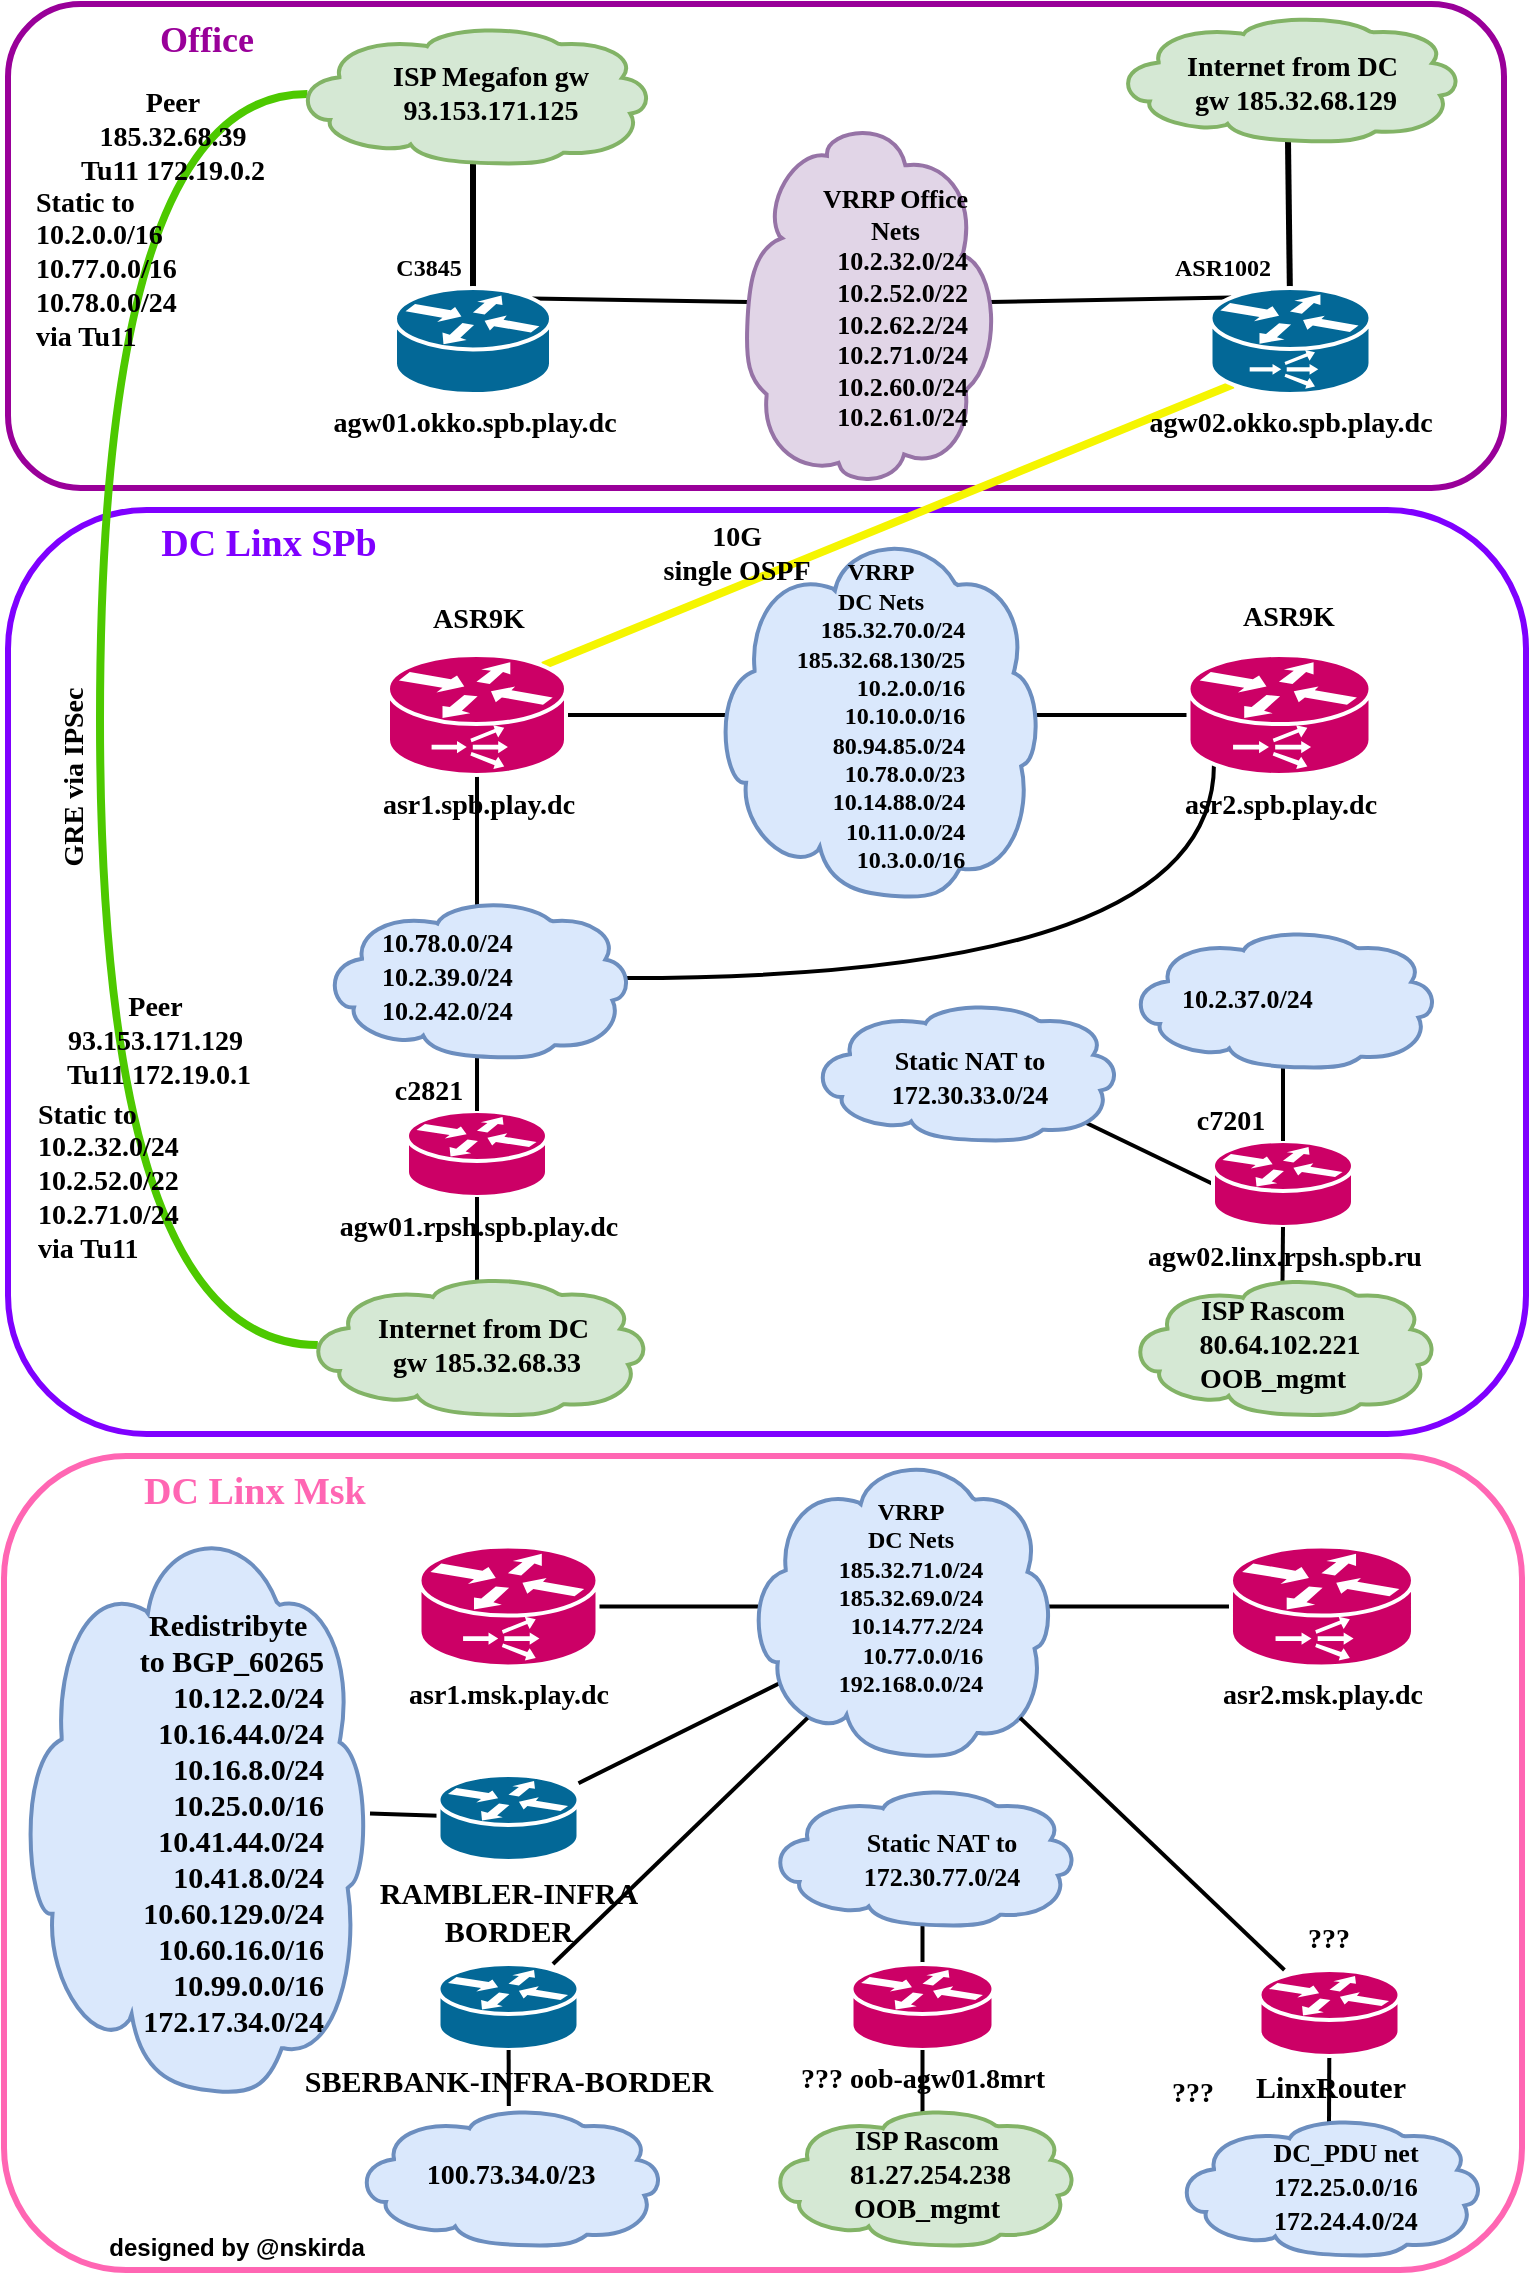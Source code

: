 <mxfile compressed="false" version="13.1.7" type="github" pages="2">
  <diagram id="TbYetymPMffmCuDXoa5Z" name="L3">
    <mxGraphModel dx="2088" dy="1817" grid="1" gridSize="11" guides="0" tooltips="1" connect="0" arrows="0" fold="1" page="1" pageScale="1" pageWidth="827" pageHeight="1169" background="#ffffff" math="0" shadow="0">
      <root>
        <mxCell id="h8EiXp5ZZYCRNX8lcQ2g-0" />
        <mxCell id="h8EiXp5ZZYCRNX8lcQ2g-1" value="Фон" style="" parent="h8EiXp5ZZYCRNX8lcQ2g-0" />
        <mxCell id="QsXIHu42n-kAie0wmtGg-5" value="" style="rounded=1;whiteSpace=wrap;html=1;labelBackgroundColor=none;fillColor=none;gradientColor=none;fontFamily=Lucida Console;fontSize=14;align=center;strokeColor=#7F00FF;strokeWidth=3;fontStyle=1;spacing=2;" parent="h8EiXp5ZZYCRNX8lcQ2g-1" vertex="1">
          <mxGeometry x="-801" y="-902" width="759" height="462" as="geometry" />
        </mxCell>
        <mxCell id="zDEX3qaiRPKxjgtiqABg-6" value="" style="rounded=1;whiteSpace=wrap;html=1;labelBackgroundColor=none;fillColor=none;gradientColor=none;fontFamily=Lucida Console;fontSize=14;align=center;strokeColor=#FF66B3;strokeWidth=3;fontStyle=1;spacing=2;" parent="h8EiXp5ZZYCRNX8lcQ2g-1" vertex="1">
          <mxGeometry x="-803" y="-429" width="759" height="407" as="geometry" />
        </mxCell>
        <mxCell id="QsXIHu42n-kAie0wmtGg-3" style="edgeStyle=none;rounded=0;orthogonalLoop=1;jettySize=auto;html=1;endArrow=none;endFill=0;strokeWidth=2;spacing=2;" parent="h8EiXp5ZZYCRNX8lcQ2g-1" source="jv-RAKf1xK6yWCWJcvVU-3" target="fVaR3ZEjKKsdHs8pVY1q-1" edge="1">
          <mxGeometry relative="1" as="geometry" />
        </mxCell>
        <mxCell id="jv-RAKf1xK6yWCWJcvVU-3" value="" style="shape=mxgraph.cisco.storage.cloud;html=1;pointerEvents=1;dashed=0;fillColor=#dae8fc;strokeColor=#6c8ebf;strokeWidth=2;verticalLabelPosition=bottom;verticalAlign=top;align=center;outlineConnect=0;labelBackgroundColor=none;fontFamily=Lucida Console;fontSize=14;fontStyle=1;spacing=2;" parent="h8EiXp5ZZYCRNX8lcQ2g-1" vertex="1">
          <mxGeometry x="-797" y="-396" width="177" height="286" as="geometry" />
        </mxCell>
        <mxCell id="HXqleB5q0zKVPllNdk01-126" value="" style="rounded=1;whiteSpace=wrap;html=1;labelBackgroundColor=none;fillColor=none;gradientColor=none;fontFamily=Lucida Console;fontSize=14;align=center;strokeColor=#990099;strokeWidth=3;fontStyle=1;spacing=2;" parent="h8EiXp5ZZYCRNX8lcQ2g-1" vertex="1">
          <mxGeometry x="-801" y="-1155" width="748" height="242" as="geometry" />
        </mxCell>
        <mxCell id="HXqleB5q0zKVPllNdk01-151" style="edgeStyle=none;rounded=0;orthogonalLoop=1;jettySize=auto;html=1;exitX=0.89;exitY=0.87;exitDx=0;exitDy=0;exitPerimeter=0;entryX=0;entryY=0.5;entryDx=0;entryDy=0;entryPerimeter=0;endArrow=none;endFill=0;strokeColor=#000000;strokeWidth=2;fontFamily=Lucida Console;fontSize=13;fontStyle=1;labelBackgroundColor=none;spacing=2;" parent="h8EiXp5ZZYCRNX8lcQ2g-1" source="HXqleB5q0zKVPllNdk01-123" target="HXqleB5q0zKVPllNdk01-97" edge="1">
          <mxGeometry relative="1" as="geometry" />
        </mxCell>
        <mxCell id="HXqleB5q0zKVPllNdk01-123" value="" style="shape=mxgraph.cisco.storage.cloud;html=1;pointerEvents=1;dashed=0;fillColor=#dae8fc;strokeColor=#6c8ebf;strokeWidth=2;verticalLabelPosition=bottom;verticalAlign=top;align=center;outlineConnect=0;labelBackgroundColor=none;fontFamily=Lucida Console;fontSize=14;fontStyle=1;spacing=2;" parent="h8EiXp5ZZYCRNX8lcQ2g-1" vertex="1">
          <mxGeometry x="-400" y="-656.5" width="155" height="70" as="geometry" />
        </mxCell>
        <mxCell id="HXqleB5q0zKVPllNdk01-80" style="edgeStyle=none;rounded=0;orthogonalLoop=1;jettySize=auto;html=1;exitX=0.5;exitY=0.99;exitDx=0;exitDy=0;exitPerimeter=0;endArrow=none;endFill=0;strokeColor=#000000;strokeWidth=3;fontFamily=Lucida Console;fontSize=14;fontStyle=1;labelBackgroundColor=none;spacing=2;" parent="h8EiXp5ZZYCRNX8lcQ2g-1" source="h8EiXp5ZZYCRNX8lcQ2g-5" target="HXqleB5q0zKVPllNdk01-30" edge="1">
          <mxGeometry relative="1" as="geometry" />
        </mxCell>
        <mxCell id="h8EiXp5ZZYCRNX8lcQ2g-5" value="" style="shape=mxgraph.cisco.storage.cloud;html=1;pointerEvents=1;dashed=0;fillColor=#d5e8d4;strokeColor=#82b366;strokeWidth=2;verticalLabelPosition=bottom;verticalAlign=top;align=center;outlineConnect=0;labelBackgroundColor=none;fontFamily=Lucida Console;fontSize=14;fontStyle=1;spacing=2;" parent="h8EiXp5ZZYCRNX8lcQ2g-1" vertex="1">
          <mxGeometry x="-248.13" y="-1150.12" width="174.25" height="64" as="geometry" />
        </mxCell>
        <mxCell id="h8EiXp5ZZYCRNX8lcQ2g-6" value="&lt;span style=&quot;font-size: 14px&quot;&gt;&lt;span style=&quot;color: rgb(0 , 0 , 0) ; font-size: 14px ; font-style: normal ; letter-spacing: normal ; text-indent: 0px ; text-transform: none ; word-spacing: 0px ; float: none ; display: inline&quot;&gt;Internet from DC&amp;nbsp;&lt;br style=&quot;font-size: 14px&quot;&gt;&lt;/span&gt;&lt;span style=&quot;color: rgb(0 , 0 , 0) ; font-size: 14px ; font-style: normal ; letter-spacing: normal ; text-indent: 0px ; text-transform: none ; word-spacing: 0px ; float: none ; display: inline&quot;&gt;gw 185.32.68.129&lt;/span&gt;&lt;/span&gt;" style="text;whiteSpace=wrap;html=1;fontFamily=Lucida Console;labelBackgroundColor=none;align=center;fontSize=14;fontStyle=1;spacing=2;" parent="h8EiXp5ZZYCRNX8lcQ2g-1" vertex="1">
          <mxGeometry x="-234.25" y="-1138.12" width="153.5" height="40" as="geometry" />
        </mxCell>
        <mxCell id="HXqleB5q0zKVPllNdk01-22" value="&lt;font style=&quot;font-size: 14px;&quot;&gt;BlackLink&lt;br style=&quot;font-size: 14px;&quot;&gt;10G&lt;br style=&quot;font-size: 14px;&quot;&gt;&lt;/font&gt;" style="comic=0;orthogonalLoop=1;jettySize=auto;html=1;shadow=0;endArrow=none;endFill=0;fontFamily=Lucida Console;strokeWidth=4;fillColor=#e3c800;strokeColor=#F5F500;spacingRight=0;labelBorderColor=none;labelBackgroundColor=none;noLabel=1;fontColor=none;fontSize=14;fontStyle=1;exitX=0.14;exitY=0.91;exitDx=0;exitDy=0;exitPerimeter=0;entryX=0.87;entryY=0.09;entryDx=0;entryDy=0;entryPerimeter=0;spacing=2;" parent="h8EiXp5ZZYCRNX8lcQ2g-1" source="HXqleB5q0zKVPllNdk01-30" target="HXqleB5q0zKVPllNdk01-46" edge="1">
          <mxGeometry x="0.004" relative="1" as="geometry">
            <mxPoint y="1" as="offset" />
            <mxPoint x="-199.75" y="-929.17" as="sourcePoint" />
            <mxPoint x="-514.5" y="-789" as="targetPoint" />
            <Array as="points" />
          </mxGeometry>
        </mxCell>
        <mxCell id="HXqleB5q0zKVPllNdk01-23" value="&lt;font style=&quot;font-size: 14px;&quot;&gt;&lt;span style=&quot;font-size: 14px;&quot;&gt;10G&lt;br style=&quot;font-size: 14px;&quot;&gt;single OSPF&lt;br style=&quot;font-size: 14px;&quot;&gt;&lt;/span&gt;&lt;/font&gt;" style="edgeLabel;html=1;align=center;verticalAlign=middle;resizable=0;points=[];fontFamily=Lucida Console;horizontal=1;labelBackgroundColor=none;fontSize=14;fontStyle=1;spacing=2;" parent="HXqleB5q0zKVPllNdk01-22" vertex="1" connectable="0">
          <mxGeometry x="-0.073" y="1" relative="1" as="geometry">
            <mxPoint x="-89.63" y="18.53" as="offset" />
          </mxGeometry>
        </mxCell>
        <mxCell id="HXqleB5q0zKVPllNdk01-134" style="rounded=0;orthogonalLoop=1;jettySize=auto;html=1;exitX=0.13;exitY=0.09;exitDx=0;exitDy=0;exitPerimeter=0;entryX=0.5;entryY=0.05;entryDx=0;entryDy=0;entryPerimeter=0;endArrow=none;endFill=0;strokeColor=#000000;strokeWidth=2;fontFamily=Lucida Console;fontSize=14;fontStyle=1;labelBackgroundColor=none;spacing=2;" parent="h8EiXp5ZZYCRNX8lcQ2g-1" source="HXqleB5q0zKVPllNdk01-30" target="HXqleB5q0zKVPllNdk01-61" edge="1">
          <mxGeometry relative="1" as="geometry">
            <mxPoint x="-258.1" y="-930" as="targetPoint" />
          </mxGeometry>
        </mxCell>
        <mxCell id="HXqleB5q0zKVPllNdk01-30" value="&lt;span style=&quot;color: rgb(0, 0, 0); font-size: 14px; font-style: normal; letter-spacing: normal; text-align: center; text-indent: 0px; text-transform: none; word-spacing: 0px; float: none; display: inline;&quot;&gt;agw02.okko.spb&lt;/span&gt;&lt;span style=&quot;font-size: 14px;&quot;&gt;.play.dc&lt;/span&gt;" style="shape=mxgraph.cisco.routers.content_service_router;html=1;pointerEvents=1;dashed=0;fillColor=#036897;strokeColor=#ffffff;strokeWidth=2;verticalLabelPosition=bottom;verticalAlign=top;align=center;outlineConnect=0;fontFamily=Lucida Console;labelBackgroundColor=none;horizontal=1;fontSize=14;fontStyle=1;spacing=2;" parent="h8EiXp5ZZYCRNX8lcQ2g-1" vertex="1">
          <mxGeometry x="-199.75" y="-1013" width="80" height="53" as="geometry" />
        </mxCell>
        <mxCell id="HXqleB5q0zKVPllNdk01-31" style="edgeStyle=orthogonalEdgeStyle;rounded=0;orthogonalLoop=1;jettySize=auto;html=1;fontFamily=Lucida Console;endArrow=none;endFill=0;exitX=0.5;exitY=0;exitDx=0;exitDy=0;exitPerimeter=0;strokeWidth=3;fontSize=14;fontStyle=1;labelBackgroundColor=none;spacing=2;" parent="h8EiXp5ZZYCRNX8lcQ2g-1" source="HXqleB5q0zKVPllNdk01-38" target="HXqleB5q0zKVPllNdk01-33" edge="1">
          <mxGeometry relative="1" as="geometry">
            <mxPoint x="-524" y="-992" as="sourcePoint" />
          </mxGeometry>
        </mxCell>
        <mxCell id="HXqleB5q0zKVPllNdk01-32" value="ASR1002" style="text;html=1;align=center;verticalAlign=middle;resizable=0;points=[];autosize=1;fontFamily=Lucida Console;fontStyle=1;fontSize=12;labelBackgroundColor=none;spacing=2;" parent="h8EiXp5ZZYCRNX8lcQ2g-1" vertex="1">
          <mxGeometry x="-232.5" y="-1034" width="77" height="22" as="geometry" />
        </mxCell>
        <mxCell id="HXqleB5q0zKVPllNdk01-59" style="edgeStyle=orthogonalEdgeStyle;rounded=0;orthogonalLoop=1;jettySize=auto;html=1;endArrow=none;endFill=0;fontFamily=Lucida Console;curved=1;fillColor=#60a917;strokeColor=#4DC900;strokeWidth=4;exitX=0.04;exitY=0.5;exitDx=0;exitDy=0;exitPerimeter=0;fontSize=14;fontStyle=1;entryX=0.04;entryY=0.5;entryDx=0;entryDy=0;entryPerimeter=0;labelBackgroundColor=none;spacing=2;" parent="h8EiXp5ZZYCRNX8lcQ2g-1" source="HXqleB5q0zKVPllNdk01-33" target="HXqleB5q0zKVPllNdk01-54" edge="1">
          <mxGeometry relative="1" as="geometry">
            <mxPoint x="-354.5" y="-494" as="targetPoint" />
            <Array as="points">
              <mxPoint x="-755" y="-1110" />
              <mxPoint x="-755" y="-484" />
            </Array>
          </mxGeometry>
        </mxCell>
        <mxCell id="HXqleB5q0zKVPllNdk01-60" value="GRE via IPSec" style="edgeLabel;html=1;align=center;verticalAlign=middle;resizable=0;points=[];fontFamily=Lucida Console;horizontal=0;labelBackgroundColor=none;fontSize=14;fontStyle=1;spacing=2;" parent="HXqleB5q0zKVPllNdk01-59" vertex="1" connectable="0">
          <mxGeometry x="-0.496" y="-2" relative="1" as="geometry">
            <mxPoint x="-11" y="234.7" as="offset" />
          </mxGeometry>
        </mxCell>
        <mxCell id="HXqleB5q0zKVPllNdk01-33" value="" style="shape=mxgraph.cisco.storage.cloud;html=1;pointerEvents=1;dashed=0;fillColor=#d5e8d4;strokeColor=#82b366;strokeWidth=2;verticalLabelPosition=bottom;verticalAlign=top;align=center;outlineConnect=0;labelBackgroundColor=none;fontFamily=Lucida Console;fontSize=14;fontStyle=1;spacing=2;" parent="h8EiXp5ZZYCRNX8lcQ2g-1" vertex="1">
          <mxGeometry x="-658.5" y="-1145" width="180" height="70" as="geometry" />
        </mxCell>
        <mxCell id="HXqleB5q0zKVPllNdk01-34" value="ISP Megafon gw&lt;br&gt;93.153.171.125" style="text;html=1;align=center;verticalAlign=middle;resizable=0;points=[];autosize=1;fontFamily=Lucida Console;fontSize=14;fontStyle=1;labelBackgroundColor=none;spacing=2;" parent="h8EiXp5ZZYCRNX8lcQ2g-1" vertex="1">
          <mxGeometry x="-632" y="-1132" width="143" height="44" as="geometry" />
        </mxCell>
        <mxCell id="HXqleB5q0zKVPllNdk01-37" value="C3845" style="text;html=1;align=center;verticalAlign=middle;resizable=0;points=[];autosize=1;fontFamily=Lucida Console;fontStyle=1;fontSize=12;labelBackgroundColor=none;spacing=2;" parent="h8EiXp5ZZYCRNX8lcQ2g-1" vertex="1">
          <mxGeometry x="-618.5" y="-1034" width="55" height="22" as="geometry" />
        </mxCell>
        <mxCell id="HXqleB5q0zKVPllNdk01-115" style="rounded=0;orthogonalLoop=1;jettySize=auto;html=1;exitX=0.88;exitY=0.1;exitDx=0;exitDy=0;exitPerimeter=0;entryX=0.5;entryY=0.99;entryDx=0;entryDy=0;entryPerimeter=0;endArrow=none;endFill=0;strokeColor=#000000;strokeWidth=2;fontFamily=Lucida Console;fontSize=14;fontStyle=1;labelBackgroundColor=none;spacing=2;" parent="h8EiXp5ZZYCRNX8lcQ2g-1" source="HXqleB5q0zKVPllNdk01-38" target="HXqleB5q0zKVPllNdk01-61" edge="1">
          <mxGeometry relative="1" as="geometry">
            <mxPoint x="-804.5" y="-950.0" as="targetPoint" />
          </mxGeometry>
        </mxCell>
        <mxCell id="HXqleB5q0zKVPllNdk01-38" value="&lt;span style=&quot;font-size: 14px;&quot;&gt;agw01.okko.spb.play.dc&lt;/span&gt;" style="shape=mxgraph.cisco.routers.router;html=1;pointerEvents=1;dashed=0;fillColor=#036897;strokeColor=#ffffff;strokeWidth=2;verticalLabelPosition=bottom;verticalAlign=top;align=center;outlineConnect=0;labelBackgroundColor=none;fontFamily=Lucida Console;fontSize=14;fontStyle=1;spacing=2;" parent="h8EiXp5ZZYCRNX8lcQ2g-1" vertex="1">
          <mxGeometry x="-607.5" y="-1013" width="78" height="53" as="geometry" />
        </mxCell>
        <mxCell id="HXqleB5q0zKVPllNdk01-41" value="&lt;font style=&quot;font-size: 14px;&quot;&gt;agw01.rpsh.spb.play.dc&lt;br style=&quot;font-size: 14px;&quot;&gt;&lt;br style=&quot;font-size: 14px;&quot;&gt;&lt;/font&gt;" style="shape=mxgraph.cisco.routers.router;html=1;pointerEvents=1;dashed=0;fillColor=#CC0066;strokeColor=#ffffff;strokeWidth=2;verticalLabelPosition=bottom;verticalAlign=top;align=center;outlineConnect=0;labelBackgroundColor=none;fontFamily=Lucida Console;fontSize=14;fontStyle=1;spacing=2;" parent="h8EiXp5ZZYCRNX8lcQ2g-1" vertex="1">
          <mxGeometry x="-601.5" y="-601.5" width="70" height="43" as="geometry" />
        </mxCell>
        <mxCell id="HXqleB5q0zKVPllNdk01-149" style="edgeStyle=none;rounded=0;orthogonalLoop=1;jettySize=auto;html=1;exitX=1;exitY=0.5;exitDx=0;exitDy=0;exitPerimeter=0;endArrow=none;endFill=0;strokeColor=#000000;strokeWidth=2;fontFamily=Lucida Console;fontSize=13;fontStyle=1;labelBackgroundColor=none;entryX=0.04;entryY=0.5;entryDx=0;entryDy=0;entryPerimeter=0;spacing=2;" parent="h8EiXp5ZZYCRNX8lcQ2g-1" source="HXqleB5q0zKVPllNdk01-46" target="HXqleB5q0zKVPllNdk01-85" edge="1">
          <mxGeometry relative="1" as="geometry">
            <mxPoint x="-515" y="-807.0" as="targetPoint" />
          </mxGeometry>
        </mxCell>
        <mxCell id="zDEX3qaiRPKxjgtiqABg-0" style="edgeStyle=none;rounded=0;orthogonalLoop=1;jettySize=auto;html=1;exitX=0.5;exitY=1;exitDx=0;exitDy=0;exitPerimeter=0;entryX=0.5;entryY=0.05;entryDx=0;entryDy=0;entryPerimeter=0;endArrow=none;endFill=0;strokeColor=#000000;strokeWidth=2;fontFamily=Lucida Console;fontSize=12;fontStyle=1;labelBackgroundColor=none;spacing=2;" parent="h8EiXp5ZZYCRNX8lcQ2g-1" source="HXqleB5q0zKVPllNdk01-46" target="HXqleB5q0zKVPllNdk01-144" edge="1">
          <mxGeometry relative="1" as="geometry" />
        </mxCell>
        <mxCell id="HXqleB5q0zKVPllNdk01-46" value="&lt;span style=&quot;color: rgb(0, 0, 0); font-size: 14px; font-style: normal; letter-spacing: normal; text-align: center; text-indent: 0px; text-transform: none; word-spacing: 0px; float: none; display: inline;&quot;&gt;asr1.spb.play.dc&lt;/span&gt;" style="shape=mxgraph.cisco.routers.content_service_router;html=1;pointerEvents=1;dashed=0;fillColor=#CC0066;strokeColor=#ffffff;strokeWidth=2;verticalLabelPosition=bottom;verticalAlign=top;align=center;outlineConnect=0;fontFamily=Lucida Console;labelBackgroundColor=none;horizontal=1;fontSize=14;fontStyle=1;spacing=2;" parent="h8EiXp5ZZYCRNX8lcQ2g-1" vertex="1">
          <mxGeometry x="-611" y="-829.5" width="89" height="60" as="geometry" />
        </mxCell>
        <mxCell id="HXqleB5q0zKVPllNdk01-148" style="edgeStyle=none;rounded=0;orthogonalLoop=1;jettySize=auto;html=1;exitX=0;exitY=0.5;exitDx=0;exitDy=0;exitPerimeter=0;endArrow=none;endFill=0;strokeColor=#000000;strokeWidth=2;fontFamily=Lucida Console;fontSize=13;fontStyle=1;labelBackgroundColor=none;entryX=0.98;entryY=0.5;entryDx=0;entryDy=0;entryPerimeter=0;spacing=2;" parent="h8EiXp5ZZYCRNX8lcQ2g-1" source="HXqleB5q0zKVPllNdk01-47" target="HXqleB5q0zKVPllNdk01-85" edge="1">
          <mxGeometry relative="1" as="geometry">
            <mxPoint x="-206.51" y="-822.0" as="sourcePoint" />
          </mxGeometry>
        </mxCell>
        <mxCell id="gdVSJaLXKryhWC5hw8nb-1" style="edgeStyle=orthogonalEdgeStyle;curved=1;rounded=0;orthogonalLoop=1;jettySize=auto;html=1;exitX=0.14;exitY=0.91;exitDx=0;exitDy=0;exitPerimeter=0;entryX=0.98;entryY=0.5;entryDx=0;entryDy=0;entryPerimeter=0;labelBackgroundColor=none;endArrow=none;endFill=0;strokeColor=#000000;strokeWidth=2;fontFamily=Lucida Console;fontSize=12;spacing=2;" parent="h8EiXp5ZZYCRNX8lcQ2g-1" source="HXqleB5q0zKVPllNdk01-47" target="HXqleB5q0zKVPllNdk01-144" edge="1">
          <mxGeometry relative="1" as="geometry">
            <Array as="points">
              <mxPoint x="-198" y="-668.0" />
            </Array>
          </mxGeometry>
        </mxCell>
        <mxCell id="HXqleB5q0zKVPllNdk01-47" value="&lt;span style=&quot;color: rgb(0, 0, 0); font-size: 14px; font-style: normal; letter-spacing: normal; text-align: center; text-indent: 0px; text-transform: none; word-spacing: 0px; float: none; display: inline;&quot;&gt;asr2.spb.play.dc&lt;/span&gt;" style="shape=mxgraph.cisco.routers.content_service_router;html=1;pointerEvents=1;dashed=0;fillColor=#CC0066;strokeColor=#ffffff;strokeWidth=2;verticalLabelPosition=bottom;verticalAlign=top;align=center;outlineConnect=0;fontFamily=Lucida Console;labelBackgroundColor=none;horizontal=1;gradientColor=none;fontSize=14;fontStyle=1;spacing=2;" parent="h8EiXp5ZZYCRNX8lcQ2g-1" vertex="1">
          <mxGeometry x="-210.75" y="-829.5" width="91" height="60" as="geometry" />
        </mxCell>
        <mxCell id="HXqleB5q0zKVPllNdk01-56" style="edgeStyle=none;rounded=0;orthogonalLoop=1;jettySize=auto;html=1;exitX=0.5;exitY=0.05;exitDx=0;exitDy=0;exitPerimeter=0;entryX=0.5;entryY=0.05;entryDx=0;entryDy=0;entryPerimeter=0;endArrow=none;endFill=0;fontFamily=Lucida Console;fontSize=14;fontStyle=1;labelBackgroundColor=none;spacing=2;" parent="h8EiXp5ZZYCRNX8lcQ2g-1" edge="1">
          <mxGeometry relative="1" as="geometry">
            <mxPoint x="-558" y="-518" as="sourcePoint" />
            <mxPoint x="-558" y="-518" as="targetPoint" />
          </mxGeometry>
        </mxCell>
        <mxCell id="HXqleB5q0zKVPllNdk01-120" style="rounded=0;orthogonalLoop=1;jettySize=auto;html=1;exitX=0.5;exitY=0.05;exitDx=0;exitDy=0;exitPerimeter=0;endArrow=none;endFill=0;strokeColor=#000000;strokeWidth=2;fontFamily=Lucida Console;fontSize=14;entryX=0.5;entryY=1;entryDx=0;entryDy=0;entryPerimeter=0;fontStyle=1;labelBackgroundColor=none;spacing=2;" parent="h8EiXp5ZZYCRNX8lcQ2g-1" source="HXqleB5q0zKVPllNdk01-54" target="HXqleB5q0zKVPllNdk01-41" edge="1">
          <mxGeometry relative="1" as="geometry">
            <mxPoint x="-561.5" y="-558.5" as="targetPoint" />
          </mxGeometry>
        </mxCell>
        <mxCell id="HXqleB5q0zKVPllNdk01-54" value="" style="shape=mxgraph.cisco.storage.cloud;html=1;pointerEvents=1;dashed=0;fillColor=#d5e8d4;strokeColor=#82b366;strokeWidth=2;verticalLabelPosition=bottom;verticalAlign=top;align=center;outlineConnect=0;labelBackgroundColor=none;fontFamily=Lucida Console;fontSize=14;fontStyle=1;spacing=2;" parent="h8EiXp5ZZYCRNX8lcQ2g-1" vertex="1">
          <mxGeometry x="-653" y="-519.75" width="173" height="70.5" as="geometry" />
        </mxCell>
        <mxCell id="HXqleB5q0zKVPllNdk01-50" value="&lt;span&gt;Internet from DC&amp;nbsp;&lt;/span&gt;&lt;span style=&quot;font-size: 14px&quot;&gt;&lt;br style=&quot;font-size: 14px&quot;&gt;gw 185.32.68.33&lt;/span&gt;" style="text;html=1;align=center;verticalAlign=middle;resizable=0;points=[];autosize=1;fontFamily=Lucida Console;fontSize=14;fontStyle=1;labelBackgroundColor=none;spacing=2;" parent="h8EiXp5ZZYCRNX8lcQ2g-1" vertex="1">
          <mxGeometry x="-645" y="-506.5" width="165" height="44" as="geometry" />
        </mxCell>
        <mxCell id="HXqleB5q0zKVPllNdk01-61" value="" style="shape=mxgraph.cisco.storage.cloud;html=1;pointerEvents=1;dashed=0;fillColor=#e1d5e7;strokeColor=#9673a6;strokeWidth=2;verticalLabelPosition=bottom;verticalAlign=top;align=center;outlineConnect=0;labelBackgroundColor=none;fontFamily=Lucida Console;fontSize=14;fontStyle=1;direction=south;spacing=2;" parent="h8EiXp5ZZYCRNX8lcQ2g-1" vertex="1">
          <mxGeometry x="-432" y="-1098.12" width="128.5" height="184.13" as="geometry" />
        </mxCell>
        <mxCell id="HXqleB5q0zKVPllNdk01-67" value="&lt;font style=&quot;font-size: 14px&quot;&gt;&lt;span style=&quot;font-size: 14px&quot;&gt;Peer&amp;nbsp;&lt;br&gt;&lt;/span&gt;93.153.171.129&amp;nbsp;&lt;span style=&quot;font-size: 14px&quot;&gt;&lt;br style=&quot;font-size: 14px&quot;&gt;Tu11 172.19.0.1&lt;/span&gt;&lt;/font&gt;" style="text;html=1;align=center;verticalAlign=middle;resizable=0;points=[];autosize=1;fontSize=14;fontFamily=Lucida Console;fontStyle=1;labelBackgroundColor=none;spacing=2;" parent="h8EiXp5ZZYCRNX8lcQ2g-1" vertex="1">
          <mxGeometry x="-803" y="-663.5" width="154" height="55" as="geometry" />
        </mxCell>
        <mxCell id="HXqleB5q0zKVPllNdk01-68" value="&lt;span style=&quot;font-size: 14px&quot;&gt;&lt;span style=&quot;font-size: 14px&quot;&gt;Peer &lt;br&gt;&lt;/span&gt;&lt;/span&gt;185.32.68.39&lt;span style=&quot;font-size: 14px&quot;&gt;&lt;br style=&quot;font-size: 14px&quot;&gt;Tu11 172.19.0.2&lt;/span&gt;" style="text;html=1;align=center;verticalAlign=middle;resizable=0;points=[];autosize=1;fontSize=14;fontFamily=Lucida Console;fontStyle=1;labelBackgroundColor=none;spacing=2;" parent="h8EiXp5ZZYCRNX8lcQ2g-1" vertex="1">
          <mxGeometry x="-796" y="-1115.99" width="154" height="55" as="geometry" />
        </mxCell>
        <mxCell id="HXqleB5q0zKVPllNdk01-85" value="" style="shape=mxgraph.cisco.storage.cloud;html=1;pointerEvents=1;dashed=0;fillColor=#dae8fc;strokeColor=#6c8ebf;strokeWidth=2;verticalLabelPosition=bottom;verticalAlign=top;align=center;outlineConnect=0;labelBackgroundColor=none;fontFamily=Lucida Console;fontSize=14;fontStyle=1;spacing=2;" parent="h8EiXp5ZZYCRNX8lcQ2g-1" vertex="1">
          <mxGeometry x="-449" y="-891.0" width="165" height="183" as="geometry" />
        </mxCell>
        <mxCell id="HXqleB5q0zKVPllNdk01-91" value="Static to&lt;br&gt;10.2.0.0/16&lt;br style=&quot;font-size: 14px&quot;&gt;10.77.0.0/16&lt;br style=&quot;font-size: 14px&quot;&gt;10.78.0.0/24&lt;br&gt;via Tu11" style="text;html=1;align=left;verticalAlign=middle;resizable=0;points=[];autosize=1;fontSize=14;fontFamily=Lucida Console;fontStyle=1;labelBackgroundColor=none;spacing=2;" parent="h8EiXp5ZZYCRNX8lcQ2g-1" vertex="1">
          <mxGeometry x="-789" y="-1072" width="121" height="99" as="geometry" />
        </mxCell>
        <mxCell id="HXqleB5q0zKVPllNdk01-94" value="&lt;span style=&quot;font-size: 14px;&quot;&gt;c2821&lt;/span&gt;" style="text;html=1;align=center;verticalAlign=middle;resizable=0;points=[];autosize=1;fontSize=14;fontFamily=Lucida Console;fontStyle=1;labelBackgroundColor=none;spacing=2;" parent="h8EiXp5ZZYCRNX8lcQ2g-1" vertex="1">
          <mxGeometry x="-624.5" y="-622.5" width="66" height="22" as="geometry" />
        </mxCell>
        <mxCell id="HXqleB5q0zKVPllNdk01-97" value="&lt;font&gt;agw02.linx.rpsh.spb.ru&lt;br style=&quot;font-size: 14px&quot;&gt;&lt;/font&gt;" style="shape=mxgraph.cisco.routers.router;html=1;pointerEvents=1;dashed=0;fillColor=#CC0066;strokeColor=#ffffff;strokeWidth=2;verticalLabelPosition=bottom;verticalAlign=top;align=center;outlineConnect=0;labelBackgroundColor=none;fontFamily=Lucida Console;fontSize=14;fontStyle=1;spacing=2;" parent="h8EiXp5ZZYCRNX8lcQ2g-1" vertex="1">
          <mxGeometry x="-198.5" y="-586.5" width="70" height="43" as="geometry" />
        </mxCell>
        <mxCell id="HXqleB5q0zKVPllNdk01-98" style="edgeStyle=none;rounded=0;orthogonalLoop=1;jettySize=auto;html=1;exitX=0.5;exitY=0.05;exitDx=0;exitDy=0;exitPerimeter=0;entryX=0.5;entryY=1;entryDx=0;entryDy=0;entryPerimeter=0;endArrow=none;endFill=0;fontFamily=Lucida Console;strokeWidth=2;fontSize=14;fontStyle=1;labelBackgroundColor=none;spacing=2;" parent="h8EiXp5ZZYCRNX8lcQ2g-1" source="HXqleB5q0zKVPllNdk01-99" target="HXqleB5q0zKVPllNdk01-97" edge="1">
          <mxGeometry relative="1" as="geometry" />
        </mxCell>
        <mxCell id="HXqleB5q0zKVPllNdk01-99" value="" style="shape=mxgraph.cisco.storage.cloud;html=1;pointerEvents=1;dashed=0;fillColor=#d5e8d4;strokeColor=#82b366;strokeWidth=2;verticalLabelPosition=bottom;verticalAlign=top;align=center;outlineConnect=0;labelBackgroundColor=none;fontFamily=Lucida Console;fontSize=14;fontStyle=1;spacing=2;" parent="h8EiXp5ZZYCRNX8lcQ2g-1" vertex="1">
          <mxGeometry x="-241.25" y="-519.25" width="155" height="70" as="geometry" />
        </mxCell>
        <mxCell id="HXqleB5q0zKVPllNdk01-100" value="&lt;span style=&quot;font-size: 14px&quot;&gt;ISP Rascom&lt;br style=&quot;font-size: 14px&quot;&gt;&amp;nbsp; 80.64.102.221&lt;br&gt;OOB_mgmt&lt;br&gt;&lt;/span&gt;" style="text;html=1;align=center;verticalAlign=middle;resizable=0;points=[];autosize=1;fontFamily=Lucida Console;fontSize=14;fontStyle=1;labelBackgroundColor=none;spacing=2;" parent="h8EiXp5ZZYCRNX8lcQ2g-1" vertex="1">
          <mxGeometry x="-246.25" y="-511.25" width="154" height="55" as="geometry" />
        </mxCell>
        <mxCell id="HXqleB5q0zKVPllNdk01-101" value="&lt;span style=&quot;font-size: 14px;&quot;&gt;c7201&lt;/span&gt;" style="text;html=1;align=center;verticalAlign=middle;resizable=0;points=[];autosize=1;fontSize=14;fontFamily=Lucida Console;fontStyle=1;labelBackgroundColor=none;spacing=2;" parent="h8EiXp5ZZYCRNX8lcQ2g-1" vertex="1">
          <mxGeometry x="-223.25" y="-607.5" width="66" height="22" as="geometry" />
        </mxCell>
        <mxCell id="HXqleB5q0zKVPllNdk01-122" value="&lt;span&gt;&lt;font style=&quot;font-size: 13px&quot;&gt;Static NAT to 172.30.33.0/24&lt;/font&gt;&lt;/span&gt;" style="text;whiteSpace=wrap;html=1;fontSize=14;fontFamily=Lucida Console;align=center;fontStyle=1;labelBackgroundColor=none;spacing=2;" parent="h8EiXp5ZZYCRNX8lcQ2g-1" vertex="1">
          <mxGeometry x="-375.5" y="-641.5" width="110" height="30" as="geometry" />
        </mxCell>
        <mxCell id="HXqleB5q0zKVPllNdk01-136" style="edgeStyle=orthogonalEdgeStyle;curved=1;rounded=0;orthogonalLoop=1;jettySize=auto;html=1;exitX=0.5;exitY=1;exitDx=0;exitDy=0;endArrow=none;endFill=0;strokeColor=#000000;strokeWidth=2;fontFamily=Lucida Console;fontSize=14;fontStyle=1;labelBackgroundColor=none;spacing=2;" parent="h8EiXp5ZZYCRNX8lcQ2g-1" source="HXqleB5q0zKVPllNdk01-122" target="HXqleB5q0zKVPllNdk01-122" edge="1">
          <mxGeometry relative="1" as="geometry" />
        </mxCell>
        <mxCell id="HXqleB5q0zKVPllNdk01-137" value="&lt;span&gt;ASR9K&lt;/span&gt;" style="text;html=1;align=center;verticalAlign=middle;resizable=0;points=[];autosize=1;fontSize=14;fontFamily=Lucida Console;fontStyle=1;labelBackgroundColor=none;spacing=2;" parent="h8EiXp5ZZYCRNX8lcQ2g-1" vertex="1">
          <mxGeometry x="-599.5" y="-858.0" width="66" height="22" as="geometry" />
        </mxCell>
        <mxCell id="HXqleB5q0zKVPllNdk01-138" value="&lt;span&gt;ASR9K&lt;/span&gt;" style="text;html=1;align=center;verticalAlign=middle;resizable=0;points=[];autosize=1;fontSize=14;fontFamily=Lucida Console;fontStyle=1;labelBackgroundColor=none;spacing=2;" parent="h8EiXp5ZZYCRNX8lcQ2g-1" vertex="1">
          <mxGeometry x="-194.01" y="-859.25" width="66" height="22" as="geometry" />
        </mxCell>
        <mxCell id="HXqleB5q0zKVPllNdk01-150" style="edgeStyle=none;rounded=0;orthogonalLoop=1;jettySize=auto;html=1;exitX=0.5;exitY=0.99;exitDx=0;exitDy=0;exitPerimeter=0;entryX=0.5;entryY=0;entryDx=0;entryDy=0;entryPerimeter=0;endArrow=none;endFill=0;strokeColor=#000000;strokeWidth=2;fontFamily=Lucida Console;fontSize=13;fontStyle=1;labelBackgroundColor=none;spacing=2;" parent="h8EiXp5ZZYCRNX8lcQ2g-1" source="HXqleB5q0zKVPllNdk01-139" target="HXqleB5q0zKVPllNdk01-97" edge="1">
          <mxGeometry relative="1" as="geometry" />
        </mxCell>
        <mxCell id="HXqleB5q0zKVPllNdk01-139" value="" style="shape=mxgraph.cisco.storage.cloud;html=1;pointerEvents=1;dashed=0;fillColor=#dae8fc;strokeColor=#6c8ebf;strokeWidth=2;verticalLabelPosition=bottom;verticalAlign=top;align=center;outlineConnect=0;labelBackgroundColor=none;fontFamily=Lucida Console;fontSize=14;fontStyle=1;spacing=2;" parent="h8EiXp5ZZYCRNX8lcQ2g-1" vertex="1">
          <mxGeometry x="-241" y="-693.0" width="155" height="70" as="geometry" />
        </mxCell>
        <mxCell id="HXqleB5q0zKVPllNdk01-140" value="&lt;span style=&quot;font-size: 13px&quot;&gt;10.2.37.0/24&lt;/span&gt;" style="text;whiteSpace=wrap;html=1;fontSize=13;fontFamily=Lucida Console;verticalAlign=middle;fontStyle=1;labelBackgroundColor=none;spacing=2;" parent="h8EiXp5ZZYCRNX8lcQ2g-1" vertex="1">
          <mxGeometry x="-216" y="-673.0" width="110" height="30" as="geometry" />
        </mxCell>
        <mxCell id="HXqleB5q0zKVPllNdk01-141" style="edgeStyle=orthogonalEdgeStyle;curved=1;rounded=0;orthogonalLoop=1;jettySize=auto;html=1;exitX=0.5;exitY=1;exitDx=0;exitDy=0;endArrow=none;endFill=0;strokeColor=#000000;strokeWidth=2;fontFamily=Lucida Console;fontSize=14;fontStyle=1;labelBackgroundColor=none;spacing=2;" parent="h8EiXp5ZZYCRNX8lcQ2g-1" source="HXqleB5q0zKVPllNdk01-140" target="HXqleB5q0zKVPllNdk01-140" edge="1">
          <mxGeometry relative="1" as="geometry" />
        </mxCell>
        <mxCell id="HXqleB5q0zKVPllNdk01-152" style="edgeStyle=none;rounded=0;orthogonalLoop=1;jettySize=auto;html=1;exitX=0.5;exitY=0.99;exitDx=0;exitDy=0;exitPerimeter=0;entryX=0.5;entryY=0;entryDx=0;entryDy=0;entryPerimeter=0;endArrow=none;endFill=0;strokeColor=#000000;strokeWidth=2;fontFamily=Lucida Console;fontSize=13;fontStyle=1;labelBackgroundColor=none;spacing=2;" parent="h8EiXp5ZZYCRNX8lcQ2g-1" source="HXqleB5q0zKVPllNdk01-144" target="HXqleB5q0zKVPllNdk01-41" edge="1">
          <mxGeometry relative="1" as="geometry" />
        </mxCell>
        <mxCell id="HXqleB5q0zKVPllNdk01-144" value="" style="shape=mxgraph.cisco.storage.cloud;html=1;pointerEvents=1;dashed=0;fillColor=#dae8fc;strokeColor=#6c8ebf;strokeWidth=2;verticalLabelPosition=bottom;verticalAlign=top;align=center;outlineConnect=0;labelBackgroundColor=none;fontFamily=Lucida Console;fontSize=14;fontStyle=1;spacing=2;" parent="h8EiXp5ZZYCRNX8lcQ2g-1" vertex="1">
          <mxGeometry x="-644" y="-708.0" width="155" height="80" as="geometry" />
        </mxCell>
        <UserObject label="&lt;font style=&quot;font-size: 13px&quot;&gt;10.78.0.0/24&lt;br&gt;10.2.39.0/24&lt;br&gt;10.2.42.0/24&lt;/font&gt;" id="HXqleB5q0zKVPllNdk01-145">
          <mxCell style="text;whiteSpace=wrap;html=1;fontSize=14;fontFamily=Lucida Console;verticalAlign=middle;fontStyle=1;labelBackgroundColor=none;spacing=2;" parent="h8EiXp5ZZYCRNX8lcQ2g-1" vertex="1">
            <mxGeometry x="-616.5" y="-682.25" width="111" height="28.5" as="geometry" />
          </mxCell>
        </UserObject>
        <mxCell id="HXqleB5q0zKVPllNdk01-146" style="edgeStyle=orthogonalEdgeStyle;curved=1;rounded=0;orthogonalLoop=1;jettySize=auto;html=1;exitX=0.5;exitY=1;exitDx=0;exitDy=0;endArrow=none;endFill=0;strokeColor=#000000;strokeWidth=2;fontFamily=Lucida Console;fontSize=14;fontStyle=1;labelBackgroundColor=none;spacing=2;" parent="h8EiXp5ZZYCRNX8lcQ2g-1" source="HXqleB5q0zKVPllNdk01-145" target="HXqleB5q0zKVPllNdk01-145" edge="1">
          <mxGeometry relative="1" as="geometry" />
        </mxCell>
        <mxCell id="HXqleB5q0zKVPllNdk01-92" value="&lt;div style=&quot;font-size: 14px&quot;&gt;Static to&lt;/div&gt;&lt;div style=&quot;font-size: 14px&quot;&gt;10.2.32.0/24&lt;/div&gt;&lt;div style=&quot;font-size: 14px&quot;&gt;10.2.52.0/22&lt;/div&gt;&lt;div style=&quot;font-size: 14px&quot;&gt;10.2.71.0/24&lt;/div&gt;&lt;div style=&quot;font-size: 14px&quot;&gt;via Tu11&lt;/div&gt;" style="text;html=1;align=left;verticalAlign=middle;resizable=0;points=[];autosize=1;fontSize=14;fontFamily=Lucida Console;fontStyle=1;labelBackgroundColor=none;spacing=2;" parent="h8EiXp5ZZYCRNX8lcQ2g-1" vertex="1">
          <mxGeometry x="-788" y="-615.5" width="121" height="99" as="geometry" />
        </mxCell>
        <mxCell id="zDEX3qaiRPKxjgtiqABg-9" value="&lt;font color=&quot;#990099&quot; style=&quot;font-size: 18px&quot;&gt;Office&lt;/font&gt;" style="text;html=1;align=center;verticalAlign=middle;resizable=0;points=[];autosize=1;fontSize=20;fontFamily=Lucida Console;fontStyle=1;spacing=2;" parent="h8EiXp5ZZYCRNX8lcQ2g-1" vertex="1">
          <mxGeometry x="-746" y="-1155" width="88" height="33" as="geometry" />
        </mxCell>
        <mxCell id="fVaR3ZEjKKsdHs8pVY1q-1" value="&lt;font style=&quot;font-size: 14px&quot;&gt;&lt;span style=&quot;font-size: 15px ; text-align: left&quot;&gt;RAMBLER-INFRA&lt;br&gt;BORDER&lt;/span&gt;&lt;br style=&quot;font-size: 14px&quot;&gt;&lt;/font&gt;" style="shape=mxgraph.cisco.routers.router;html=1;pointerEvents=1;fillColor=#036897;strokeColor=#ffffff;strokeWidth=2;verticalLabelPosition=bottom;verticalAlign=top;align=center;outlineConnect=0;labelBackgroundColor=none;fontFamily=Lucida Console;fontSize=14;fontStyle=1;spacing=2;" parent="h8EiXp5ZZYCRNX8lcQ2g-1" vertex="1">
          <mxGeometry x="-585.75" y="-269.5" width="70" height="43" as="geometry" />
        </mxCell>
        <mxCell id="fVaR3ZEjKKsdHs8pVY1q-8" style="rounded=0;orthogonalLoop=1;jettySize=auto;html=1;labelBackgroundColor=none;endArrow=none;endFill=0;strokeColor=#000000;strokeWidth=2;fontFamily=Lucida Console;fontSize=15;exitX=0.005;exitY=0.7;exitDx=0;exitDy=0;exitPerimeter=0;spacing=2;" parent="h8EiXp5ZZYCRNX8lcQ2g-1" source="LrX4_Rf6t1q04RLQH2L3-16" target="fVaR3ZEjKKsdHs8pVY1q-1" edge="1">
          <mxGeometry relative="1" as="geometry">
            <mxPoint x="-465" y="-305.75" as="sourcePoint" />
          </mxGeometry>
        </mxCell>
        <mxCell id="LrX4_Rf6t1q04RLQH2L3-18" style="rounded=0;orthogonalLoop=1;jettySize=auto;html=1;exitX=1;exitY=0.5;exitDx=0;exitDy=0;exitPerimeter=0;entryX=0.04;entryY=0.5;entryDx=0;entryDy=0;entryPerimeter=0;endArrow=none;endFill=0;strokeWidth=2;spacing=2;" parent="h8EiXp5ZZYCRNX8lcQ2g-1" source="fVaR3ZEjKKsdHs8pVY1q-3" target="LrX4_Rf6t1q04RLQH2L3-17" edge="1">
          <mxGeometry relative="1" as="geometry" />
        </mxCell>
        <mxCell id="fVaR3ZEjKKsdHs8pVY1q-3" value="&lt;span style=&quot;color: rgb(0 , 0 , 0) ; font-size: 14px ; font-style: normal ; letter-spacing: normal ; text-align: center ; text-indent: 0px ; text-transform: none ; word-spacing: 0px ; float: none ; display: inline&quot;&gt;asr1.msk.play.dc&lt;/span&gt;" style="shape=mxgraph.cisco.routers.content_service_router;html=1;pointerEvents=1;dashed=0;fillColor=#CC0066;strokeColor=#ffffff;strokeWidth=2;verticalLabelPosition=bottom;verticalAlign=top;align=center;outlineConnect=0;fontFamily=Lucida Console;labelBackgroundColor=none;horizontal=1;fontSize=14;fontStyle=1;spacing=2;" parent="h8EiXp5ZZYCRNX8lcQ2g-1" vertex="1">
          <mxGeometry x="-595.25" y="-383.75" width="89" height="60" as="geometry" />
        </mxCell>
        <mxCell id="LrX4_Rf6t1q04RLQH2L3-19" style="rounded=0;orthogonalLoop=1;jettySize=auto;html=1;exitX=0;exitY=0.5;exitDx=0;exitDy=0;exitPerimeter=0;entryX=0.98;entryY=0.5;entryDx=0;entryDy=0;entryPerimeter=0;endArrow=none;endFill=0;strokeWidth=2;spacing=2;" parent="h8EiXp5ZZYCRNX8lcQ2g-1" source="fVaR3ZEjKKsdHs8pVY1q-4" target="LrX4_Rf6t1q04RLQH2L3-17" edge="1">
          <mxGeometry relative="1" as="geometry" />
        </mxCell>
        <mxCell id="fVaR3ZEjKKsdHs8pVY1q-4" value="&lt;span style=&quot;color: rgb(0 , 0 , 0) ; font-size: 14px ; font-style: normal ; letter-spacing: normal ; text-align: center ; text-indent: 0px ; text-transform: none ; word-spacing: 0px ; float: none ; display: inline&quot;&gt;asr2.msk.play.dc&lt;/span&gt;" style="shape=mxgraph.cisco.routers.content_service_router;html=1;pointerEvents=1;dashed=0;fillColor=#CC0066;strokeColor=#ffffff;strokeWidth=2;verticalLabelPosition=bottom;verticalAlign=top;align=center;outlineConnect=0;fontFamily=Lucida Console;labelBackgroundColor=none;horizontal=1;gradientColor=none;fontSize=14;fontStyle=1;spacing=2;" parent="h8EiXp5ZZYCRNX8lcQ2g-1" vertex="1">
          <mxGeometry x="-189.51" y="-383.75" width="91" height="60" as="geometry" />
        </mxCell>
        <mxCell id="jv-RAKf1xK6yWCWJcvVU-0" value="&lt;div style=&quot;text-align: center&quot;&gt;&lt;b&gt;Redistribyte&amp;nbsp;&lt;/b&gt;&lt;/div&gt;&lt;div style=&quot;text-align: center&quot;&gt;&lt;b&gt;to BGP_60265&lt;/b&gt;&lt;/div&gt;&lt;div&gt;&lt;b&gt;10.12.2.0/24&lt;/b&gt;&lt;/div&gt;&lt;div&gt;&lt;b&gt;10.16.44.0/24&lt;/b&gt;&lt;/div&gt;&lt;div&gt;&lt;b&gt;10.16.8.0/24&lt;/b&gt;&lt;/div&gt;&lt;div&gt;&lt;b&gt;10.25.0.0/16&lt;/b&gt;&lt;/div&gt;&lt;div&gt;&lt;b&gt;10.41.44.0/24&lt;/b&gt;&lt;/div&gt;&lt;div&gt;&lt;b&gt;10.41.8.0/24&lt;/b&gt;&lt;/div&gt;&lt;div&gt;&lt;b&gt;10.60.129.0/24&lt;/b&gt;&lt;/div&gt;&lt;div&gt;&lt;b&gt;10.60.16.0/16&lt;/b&gt;&lt;/div&gt;&lt;div&gt;&lt;b&gt;10.99.0.0/16&lt;/b&gt;&lt;br&gt;&lt;/div&gt;&lt;div&gt;&lt;b&gt;172.17.34.0/24&lt;/b&gt;&lt;/div&gt;&lt;div&gt;&lt;br&gt;&lt;/div&gt;" style="text;html=1;align=right;verticalAlign=middle;resizable=0;points=[];autosize=1;fontSize=15;fontFamily=Lucida Console;spacing=2;" parent="h8EiXp5ZZYCRNX8lcQ2g-1" vertex="1">
          <mxGeometry x="-796.5" y="-358" width="154" height="242" as="geometry" />
        </mxCell>
        <mxCell id="jv-RAKf1xK6yWCWJcvVU-7" value="&lt;div style=&quot;font-size: 13px&quot;&gt;&lt;div style=&quot;text-align: center&quot;&gt;&lt;font style=&quot;font-size: 13px&quot;&gt;VRRP Office&lt;/font&gt;&lt;/div&gt;&lt;font style=&quot;font-size: 13px&quot;&gt;&lt;div style=&quot;text-align: center&quot;&gt;&lt;span&gt;Nets&lt;/span&gt;&lt;/div&gt;&lt;/font&gt;&lt;/div&gt;&lt;div style=&quot;font-size: 13px&quot;&gt;&lt;font style=&quot;font-size: 13px&quot;&gt;10.2.32.0/24&lt;/font&gt;&lt;/div&gt;&lt;div style=&quot;font-size: 13px&quot;&gt;&lt;font style=&quot;font-size: 13px&quot;&gt;10.2.52.0/22&lt;/font&gt;&lt;/div&gt;&lt;div style=&quot;font-size: 13px&quot;&gt;&lt;font style=&quot;font-size: 13px&quot;&gt;10.2.62.2/24&lt;/font&gt;&lt;/div&gt;&lt;div style=&quot;font-size: 13px&quot;&gt;&lt;font style=&quot;font-size: 13px&quot;&gt;10.2.71.0/24&lt;/font&gt;&lt;/div&gt;&lt;div style=&quot;font-size: 13px&quot;&gt;&lt;font style=&quot;font-size: 13px&quot;&gt;10.2.60.0/24&lt;/font&gt;&lt;/div&gt;&lt;div style=&quot;font-size: 13px&quot;&gt;&lt;font style=&quot;font-size: 13px&quot;&gt;10.2.61.0/24&lt;/font&gt;&lt;/div&gt;" style="text;html=1;align=right;verticalAlign=middle;resizable=0;points=[];autosize=1;fontSize=12;fontFamily=Lucida Console;fontStyle=1;spacing=2;" parent="h8EiXp5ZZYCRNX8lcQ2g-1" vertex="1">
          <mxGeometry x="-441" y="-1063.99" width="121" height="121" as="geometry" />
        </mxCell>
        <mxCell id="gdVSJaLXKryhWC5hw8nb-0" value="&lt;div&gt;&lt;font style=&quot;font-size: 12px&quot;&gt;&lt;span style=&quot;font-weight: 700&quot;&gt;VRRP&lt;/span&gt;&lt;br style=&quot;font-weight: 700&quot;&gt;&lt;span style=&quot;font-weight: 700&quot;&gt;DC Nets&lt;/span&gt;&lt;/font&gt;&lt;/div&gt;&lt;div style=&quot;text-align: right&quot;&gt;&lt;font style=&quot;font-size: 12px&quot;&gt;&lt;b&gt;185.32.70.0/24&lt;/b&gt;&lt;span style=&quot;font-weight: 700&quot;&gt;&lt;br&gt;&lt;/span&gt;&lt;/font&gt;&lt;/div&gt;&lt;div style=&quot;text-align: right&quot;&gt;&lt;span&gt;&lt;b&gt;&lt;font style=&quot;font-size: 12px&quot;&gt;185.32.68.130/25&lt;/font&gt;&lt;/b&gt;&lt;/span&gt;&lt;/div&gt;&lt;div&gt;&lt;div style=&quot;text-align: right&quot;&gt;&lt;b&gt;10.2.0.0/16&lt;/b&gt;&lt;/div&gt;&lt;div style=&quot;text-align: right&quot;&gt;&lt;b&gt;10.10.0.0/16&lt;/b&gt;&lt;/div&gt;&lt;/div&gt;&lt;div style=&quot;text-align: right&quot;&gt;&lt;span&gt;&lt;b&gt;&lt;font style=&quot;font-size: 12px&quot;&gt;80.94.85.0/24&lt;/font&gt;&lt;/b&gt;&lt;/span&gt;&lt;/div&gt;&lt;div style=&quot;text-align: right&quot;&gt;&lt;span&gt;&lt;b&gt;&lt;font style=&quot;font-size: 12px&quot;&gt;10.78.0.0/23&lt;/font&gt;&lt;/b&gt;&lt;/span&gt;&lt;/div&gt;&lt;div style=&quot;text-align: right&quot;&gt;&lt;span&gt;&lt;b&gt;&lt;font style=&quot;font-size: 12px&quot;&gt;10.14.88.0/24&lt;/font&gt;&lt;/b&gt;&lt;/span&gt;&lt;/div&gt;&lt;div style=&quot;text-align: right&quot;&gt;&lt;span&gt;&lt;font style=&quot;font-size: 12px&quot;&gt;&lt;b&gt;10.11.0.0/24&lt;/b&gt;&lt;br&gt;&lt;/font&gt;&lt;/span&gt;&lt;/div&gt;&lt;div style=&quot;text-align: right&quot;&gt;&lt;b&gt;&lt;font style=&quot;font-size: 12px&quot;&gt;10.3.0.0/16&lt;/font&gt;&lt;/b&gt;&lt;br&gt;&lt;/div&gt;" style="text;html=1;align=center;verticalAlign=middle;resizable=0;points=[];autosize=1;fontSize=12;fontFamily=Lucida Console;spacing=2;" parent="h8EiXp5ZZYCRNX8lcQ2g-1" vertex="1">
          <mxGeometry x="-437" y="-881.5" width="143" height="165" as="geometry" />
        </mxCell>
        <mxCell id="QsXIHu42n-kAie0wmtGg-12" style="edgeStyle=none;rounded=0;orthogonalLoop=1;jettySize=auto;html=1;exitX=0.5;exitY=0.99;exitDx=0;exitDy=0;exitPerimeter=0;endArrow=none;endFill=0;strokeWidth=2;spacing=2;" parent="h8EiXp5ZZYCRNX8lcQ2g-1" source="LrX4_Rf6t1q04RLQH2L3-3" target="LrX4_Rf6t1q04RLQH2L3-4" edge="1">
          <mxGeometry relative="1" as="geometry" />
        </mxCell>
        <mxCell id="LrX4_Rf6t1q04RLQH2L3-3" value="" style="shape=mxgraph.cisco.storage.cloud;html=1;pointerEvents=1;dashed=0;fillColor=#dae8fc;strokeColor=#6c8ebf;strokeWidth=2;verticalLabelPosition=bottom;verticalAlign=top;align=center;outlineConnect=0;labelBackgroundColor=none;fontFamily=Lucida Console;fontSize=14;fontStyle=1;spacing=2;" parent="h8EiXp5ZZYCRNX8lcQ2g-1" vertex="1">
          <mxGeometry x="-421.25" y="-264" width="155" height="70" as="geometry" />
        </mxCell>
        <mxCell id="LrX4_Rf6t1q04RLQH2L3-4" value="&lt;font&gt;??? oob-agw01.8mrt&lt;br style=&quot;font-size: 14px&quot;&gt;&lt;/font&gt;" style="shape=mxgraph.cisco.routers.router;html=1;pointerEvents=1;dashed=0;fillColor=#CC0066;strokeColor=#ffffff;strokeWidth=2;verticalLabelPosition=bottom;verticalAlign=top;align=center;outlineConnect=0;labelBackgroundColor=none;fontFamily=Lucida Console;fontSize=14;fontStyle=1;spacing=2;" parent="h8EiXp5ZZYCRNX8lcQ2g-1" vertex="1">
          <mxGeometry x="-379.25" y="-175" width="71" height="43" as="geometry" />
        </mxCell>
        <mxCell id="LrX4_Rf6t1q04RLQH2L3-5" style="edgeStyle=none;rounded=0;orthogonalLoop=1;jettySize=auto;html=1;exitX=0.5;exitY=0.05;exitDx=0;exitDy=0;exitPerimeter=0;entryX=0.5;entryY=1;entryDx=0;entryDy=0;entryPerimeter=0;endArrow=none;endFill=0;fontFamily=Lucida Console;strokeWidth=2;fontSize=14;fontStyle=1;labelBackgroundColor=none;spacing=2;" parent="h8EiXp5ZZYCRNX8lcQ2g-1" source="LrX4_Rf6t1q04RLQH2L3-6" target="LrX4_Rf6t1q04RLQH2L3-4" edge="1">
          <mxGeometry relative="1" as="geometry" />
        </mxCell>
        <mxCell id="LrX4_Rf6t1q04RLQH2L3-6" value="" style="shape=mxgraph.cisco.storage.cloud;html=1;pointerEvents=1;dashed=0;fillColor=#d5e8d4;strokeColor=#82b366;strokeWidth=2;verticalLabelPosition=bottom;verticalAlign=top;align=center;outlineConnect=0;labelBackgroundColor=none;fontFamily=Lucida Console;fontSize=14;fontStyle=1;spacing=2;" parent="h8EiXp5ZZYCRNX8lcQ2g-1" vertex="1">
          <mxGeometry x="-421.25" y="-104" width="155" height="70" as="geometry" />
        </mxCell>
        <mxCell id="LrX4_Rf6t1q04RLQH2L3-7" value="ISP Rascom&lt;br style=&quot;font-size: 14px&quot;&gt;&amp;nbsp; 81.27.254.238&amp;nbsp;&lt;br&gt;OOB_mgmt" style="text;html=1;align=center;verticalAlign=middle;resizable=0;points=[];autosize=1;fontFamily=Lucida Console;fontSize=14;fontStyle=1;labelBackgroundColor=none;spacing=2;" parent="h8EiXp5ZZYCRNX8lcQ2g-1" vertex="1">
          <mxGeometry x="-419" y="-96.5" width="154" height="55" as="geometry" />
        </mxCell>
        <mxCell id="LrX4_Rf6t1q04RLQH2L3-8" value="&lt;span style=&quot;font-size: 14px&quot;&gt;???&lt;/span&gt;" style="text;html=1;align=center;verticalAlign=middle;resizable=0;points=[];autosize=1;fontSize=14;fontFamily=Lucida Console;fontStyle=1;labelBackgroundColor=none;spacing=2;" parent="h8EiXp5ZZYCRNX8lcQ2g-1" vertex="1">
          <mxGeometry x="-231" y="-121" width="44" height="22" as="geometry" />
        </mxCell>
        <mxCell id="LrX4_Rf6t1q04RLQH2L3-9" value="&lt;span&gt;&lt;font style=&quot;font-size: 13px&quot;&gt;Static NAT to 172.30.77.0/24&lt;/font&gt;&lt;/span&gt;" style="text;whiteSpace=wrap;html=1;fontSize=14;fontFamily=Lucida Console;align=center;fontStyle=1;labelBackgroundColor=none;spacing=2;" parent="h8EiXp5ZZYCRNX8lcQ2g-1" vertex="1">
          <mxGeometry x="-388.75" y="-250.5" width="110" height="30.5" as="geometry" />
        </mxCell>
        <mxCell id="LrX4_Rf6t1q04RLQH2L3-10" style="edgeStyle=orthogonalEdgeStyle;curved=1;rounded=0;orthogonalLoop=1;jettySize=auto;html=1;exitX=0.5;exitY=1;exitDx=0;exitDy=0;endArrow=none;endFill=0;strokeColor=#000000;strokeWidth=2;fontFamily=Lucida Console;fontSize=14;fontStyle=1;labelBackgroundColor=none;spacing=2;" parent="h8EiXp5ZZYCRNX8lcQ2g-1" edge="1">
          <mxGeometry relative="1" as="geometry">
            <mxPoint x="-115" y="-38.37" as="sourcePoint" />
            <mxPoint x="-115" y="-38.37" as="targetPoint" />
          </mxGeometry>
        </mxCell>
        <mxCell id="LrX4_Rf6t1q04RLQH2L3-14" style="edgeStyle=orthogonalEdgeStyle;curved=1;rounded=0;orthogonalLoop=1;jettySize=auto;html=1;exitX=0.5;exitY=1;exitDx=0;exitDy=0;endArrow=none;endFill=0;strokeColor=#000000;strokeWidth=2;fontFamily=Lucida Console;fontSize=14;fontStyle=1;labelBackgroundColor=none;spacing=2;" parent="h8EiXp5ZZYCRNX8lcQ2g-1" edge="1">
          <mxGeometry relative="1" as="geometry">
            <mxPoint x="-179.48" y="-97.51" as="sourcePoint" />
            <mxPoint x="-179.48" y="-97.51" as="targetPoint" />
          </mxGeometry>
        </mxCell>
        <mxCell id="LrX4_Rf6t1q04RLQH2L3-17" value="" style="shape=mxgraph.cisco.storage.cloud;html=1;pointerEvents=1;dashed=0;fillColor=#dae8fc;strokeColor=#6c8ebf;strokeWidth=2;verticalLabelPosition=bottom;verticalAlign=top;align=center;outlineConnect=0;labelBackgroundColor=none;fontFamily=Lucida Console;fontSize=14;fontStyle=1;spacing=2;" parent="h8EiXp5ZZYCRNX8lcQ2g-1" vertex="1">
          <mxGeometry x="-432" y="-429" width="154" height="150.5" as="geometry" />
        </mxCell>
        <mxCell id="LrX4_Rf6t1q04RLQH2L3-16" value="&lt;div&gt;&lt;div&gt;&lt;span style=&quot;font-weight: 700&quot;&gt;VRRP&lt;/span&gt;&lt;/div&gt;&lt;font style=&quot;font-size: 12px&quot;&gt;&lt;div&gt;&lt;span style=&quot;font-weight: 700&quot;&gt;DC Nets&lt;/span&gt;&lt;/div&gt;&lt;/font&gt;&lt;/div&gt;&lt;div style=&quot;text-align: right&quot;&gt;&lt;b&gt;185.32.71.0/24&lt;/b&gt;&lt;/div&gt;&lt;div style=&quot;text-align: right&quot;&gt;&lt;b&gt;185.32.69.0/24&lt;/b&gt;&lt;/div&gt;&lt;div style=&quot;text-align: right&quot;&gt;&lt;b&gt;10.14.77.2/24&lt;/b&gt;&lt;br&gt;&lt;/div&gt;&lt;div style=&quot;text-align: right&quot;&gt;&lt;b&gt;10.77.0.0/16&lt;/b&gt;&lt;/div&gt;&lt;div style=&quot;text-align: right&quot;&gt;&lt;b&gt;192.168.0.0/24&lt;/b&gt;&lt;br&gt;&lt;/div&gt;&lt;div style=&quot;text-align: right&quot;&gt;&lt;b&gt;&lt;br&gt;&lt;/b&gt;&lt;/div&gt;&lt;div style=&quot;text-align: right&quot;&gt;&lt;b&gt;&lt;br&gt;&lt;/b&gt;&lt;/div&gt;" style="text;html=1;align=center;verticalAlign=middle;resizable=0;points=[];autosize=1;fontSize=12;fontFamily=Lucida Console;spacing=2;" parent="h8EiXp5ZZYCRNX8lcQ2g-1" vertex="1">
          <mxGeometry x="-410.38" y="-410.5" width="121" height="132" as="geometry" />
        </mxCell>
        <mxCell id="QsXIHu42n-kAie0wmtGg-2" style="edgeStyle=none;rounded=0;orthogonalLoop=1;jettySize=auto;html=1;endArrow=none;endFill=0;strokeWidth=2;entryX=0.2;entryY=0.87;entryDx=0;entryDy=0;entryPerimeter=0;spacing=2;" parent="h8EiXp5ZZYCRNX8lcQ2g-1" source="LrX4_Rf6t1q04RLQH2L3-23" target="LrX4_Rf6t1q04RLQH2L3-17" edge="1">
          <mxGeometry relative="1" as="geometry">
            <mxPoint x="-509" y="-162.75" as="targetPoint" />
          </mxGeometry>
        </mxCell>
        <mxCell id="LrX4_Rf6t1q04RLQH2L3-23" value="&lt;font style=&quot;font-size: 14px&quot;&gt;&lt;span style=&quot;font-size: 15px ; text-align: left&quot;&gt;SBERBANK-INFRA-BORDER&lt;/span&gt;&lt;br style=&quot;font-size: 14px&quot;&gt;&lt;/font&gt;" style="shape=mxgraph.cisco.routers.router;html=1;pointerEvents=1;fillColor=#036897;strokeColor=#ffffff;strokeWidth=2;verticalLabelPosition=bottom;verticalAlign=top;align=center;outlineConnect=0;labelBackgroundColor=none;fontFamily=Lucida Console;fontSize=14;fontStyle=1;spacing=2;" parent="h8EiXp5ZZYCRNX8lcQ2g-1" vertex="1">
          <mxGeometry x="-585.75" y="-175" width="70" height="43" as="geometry" />
        </mxCell>
        <mxCell id="QsXIHu42n-kAie0wmtGg-1" style="edgeStyle=none;rounded=0;orthogonalLoop=1;jettySize=auto;html=1;endArrow=none;endFill=0;strokeWidth=2;spacing=2;" parent="h8EiXp5ZZYCRNX8lcQ2g-1" source="LrX4_Rf6t1q04RLQH2L3-26" target="LrX4_Rf6t1q04RLQH2L3-23" edge="1">
          <mxGeometry relative="1" as="geometry" />
        </mxCell>
        <mxCell id="LrX4_Rf6t1q04RLQH2L3-26" value="" style="shape=mxgraph.cisco.storage.cloud;html=1;pointerEvents=1;dashed=0;fillColor=#dae8fc;strokeColor=#6c8ebf;strokeWidth=2;verticalLabelPosition=bottom;verticalAlign=top;align=center;outlineConnect=0;labelBackgroundColor=none;fontFamily=Lucida Console;fontSize=14;fontStyle=1;spacing=2;" parent="h8EiXp5ZZYCRNX8lcQ2g-1" vertex="1">
          <mxGeometry x="-628" y="-104" width="155" height="70" as="geometry" />
        </mxCell>
        <mxCell id="LrX4_Rf6t1q04RLQH2L3-35" value="" style="edgeStyle=none;rounded=0;orthogonalLoop=1;jettySize=auto;html=1;endArrow=none;endFill=0;strokeWidth=2;entryX=0.5;entryY=0.05;entryDx=0;entryDy=0;entryPerimeter=0;spacing=2;" parent="h8EiXp5ZZYCRNX8lcQ2g-1" source="LrX4_Rf6t1q04RLQH2L3-27" target="LrX4_Rf6t1q04RLQH2L3-33" edge="1">
          <mxGeometry relative="1" as="geometry">
            <mxPoint x="-300.24" y="-98.253" as="sourcePoint" />
          </mxGeometry>
        </mxCell>
        <mxCell id="QsXIHu42n-kAie0wmtGg-4" style="edgeStyle=none;rounded=0;orthogonalLoop=1;jettySize=auto;html=1;endArrow=none;endFill=0;strokeWidth=2;entryX=0.89;entryY=0.87;entryDx=0;entryDy=0;entryPerimeter=0;spacing=2;" parent="h8EiXp5ZZYCRNX8lcQ2g-1" source="LrX4_Rf6t1q04RLQH2L3-27" target="LrX4_Rf6t1q04RLQH2L3-17" edge="1">
          <mxGeometry relative="1" as="geometry">
            <mxPoint x="-243.25" y="-239.5" as="sourcePoint" />
          </mxGeometry>
        </mxCell>
        <mxCell id="LrX4_Rf6t1q04RLQH2L3-27" value="&lt;font style=&quot;font-size: 14px&quot;&gt;&lt;span style=&quot;font-size: 15px ; text-align: left&quot;&gt;LinxRouter&lt;/span&gt;&lt;br style=&quot;font-size: 14px&quot;&gt;&lt;/font&gt;" style="shape=mxgraph.cisco.routers.router;html=1;pointerEvents=1;fillColor=#CC0066;strokeColor=#ffffff;strokeWidth=2;verticalLabelPosition=bottom;verticalAlign=top;align=center;outlineConnect=0;labelBackgroundColor=none;fontFamily=Lucida Console;fontSize=14;fontStyle=1;spacing=2;" parent="h8EiXp5ZZYCRNX8lcQ2g-1" vertex="1">
          <mxGeometry x="-175.25" y="-172" width="70" height="43" as="geometry" />
        </mxCell>
        <mxCell id="LrX4_Rf6t1q04RLQH2L3-33" value="" style="shape=mxgraph.cisco.storage.cloud;html=1;pointerEvents=1;dashed=0;fillColor=#dae8fc;strokeColor=#6c8ebf;strokeWidth=2;verticalLabelPosition=bottom;verticalAlign=top;align=center;outlineConnect=0;labelBackgroundColor=none;fontFamily=Lucida Console;fontSize=14;fontStyle=1;spacing=2;" parent="h8EiXp5ZZYCRNX8lcQ2g-1" vertex="1">
          <mxGeometry x="-218" y="-99" width="155" height="70" as="geometry" />
        </mxCell>
        <mxCell id="LrX4_Rf6t1q04RLQH2L3-34" value="&lt;span style=&quot;font-size: 13px&quot;&gt;DC_PDU net&lt;br&gt;172.25.0.0/16&lt;/span&gt;&lt;br&gt;&lt;span style=&quot;font-size: 13px&quot;&gt;172.24.4.0/24&lt;/span&gt;" style="text;whiteSpace=wrap;html=1;fontSize=14;fontFamily=Lucida Console;align=center;fontStyle=1;labelBackgroundColor=none;spacing=2;" parent="h8EiXp5ZZYCRNX8lcQ2g-1" vertex="1">
          <mxGeometry x="-187" y="-95" width="110" height="55" as="geometry" />
        </mxCell>
        <mxCell id="QsXIHu42n-kAie0wmtGg-0" value="&lt;span style=&quot;font-family: &amp;#34;lucida console&amp;#34; ; font-size: 14px ; font-weight: 700&quot;&gt;100.73.34.0/23&lt;/span&gt;" style="text;html=1;align=center;verticalAlign=middle;resizable=0;points=[];autosize=1;spacing=2;" parent="h8EiXp5ZZYCRNX8lcQ2g-1" vertex="1">
          <mxGeometry x="-622" y="-80" width="143" height="22" as="geometry" />
        </mxCell>
        <mxCell id="QsXIHu42n-kAie0wmtGg-9" value="&lt;span style=&quot;font-size: 14px&quot;&gt;???&lt;/span&gt;" style="text;html=1;align=center;verticalAlign=middle;resizable=0;points=[];autosize=1;fontSize=14;fontFamily=Lucida Console;fontStyle=1;labelBackgroundColor=none;spacing=2;" parent="h8EiXp5ZZYCRNX8lcQ2g-1" vertex="1">
          <mxGeometry x="-163.25" y="-198" width="44" height="22" as="geometry" />
        </mxCell>
        <mxCell id="QsXIHu42n-kAie0wmtGg-14" style="edgeStyle=none;rounded=0;orthogonalLoop=1;jettySize=auto;html=1;exitX=1;exitY=0.5;exitDx=0;exitDy=0;endArrow=none;endFill=0;strokeWidth=2;spacing=2;" parent="h8EiXp5ZZYCRNX8lcQ2g-1" source="zDEX3qaiRPKxjgtiqABg-6" target="zDEX3qaiRPKxjgtiqABg-6" edge="1">
          <mxGeometry relative="1" as="geometry" />
        </mxCell>
        <mxCell id="QsXIHu42n-kAie0wmtGg-15" style="edgeStyle=none;rounded=0;orthogonalLoop=1;jettySize=auto;html=1;exitX=1;exitY=0.5;exitDx=0;exitDy=0;endArrow=none;endFill=0;strokeWidth=2;spacing=2;" parent="h8EiXp5ZZYCRNX8lcQ2g-1" source="zDEX3qaiRPKxjgtiqABg-6" target="zDEX3qaiRPKxjgtiqABg-6" edge="1">
          <mxGeometry relative="1" as="geometry" />
        </mxCell>
        <mxCell id="k3WLGVMm2rif75-6uKRI-1" value="&lt;b&gt;designed by @nskirda&lt;/b&gt;" style="text;html=1;align=center;verticalAlign=middle;resizable=0;points=[];autosize=1;" vertex="1" parent="h8EiXp5ZZYCRNX8lcQ2g-1">
          <mxGeometry x="-759" y="-44" width="143" height="22" as="geometry" />
        </mxCell>
        <mxCell id="UYDDwt29rbTiisZNEs6B-1" value="Слой без названия" parent="h8EiXp5ZZYCRNX8lcQ2g-0" />
        <mxCell id="UYDDwt29rbTiisZNEs6B-3" value="&lt;font color=&quot;#7f00ff&quot; face=&quot;Lucida Console&quot; size=&quot;1&quot;&gt;&lt;b style=&quot;font-size: 19px&quot;&gt;DC Linx SPb&lt;/b&gt;&lt;/font&gt;" style="text;html=1;align=center;verticalAlign=middle;resizable=0;points=[];autosize=1;spacing=2;" parent="UYDDwt29rbTiisZNEs6B-1" vertex="1">
          <mxGeometry x="-748" y="-895.63" width="154" height="22" as="geometry" />
        </mxCell>
        <mxCell id="UYDDwt29rbTiisZNEs6B-4" value="&lt;b style=&quot;font-family: &amp;#34;lucida console&amp;#34; ; font-style: normal ; letter-spacing: normal ; text-align: center ; text-indent: 0px ; text-transform: none ; word-spacing: 0px ; font-size: 19px&quot;&gt;&lt;font color=&quot;#ff66b3&quot;&gt;DC Linx Msk&lt;/font&gt;&lt;/b&gt;" style="text;whiteSpace=wrap;html=1;spacing=2;" parent="UYDDwt29rbTiisZNEs6B-1" vertex="1">
          <mxGeometry x="-735" y="-429" width="154" height="33" as="geometry" />
        </mxCell>
      </root>
    </mxGraphModel>
  </diagram>
  <diagram id="5gd8Iui79ylu24W1mr8H" name="OSPF before">
    <mxGraphModel dx="2915" dy="1817" grid="1" gridSize="10" guides="1" tooltips="1" connect="1" arrows="1" fold="1" page="1" pageScale="1" pageWidth="827" pageHeight="1169" math="0" shadow="0">
      <root>
        <mxCell id="WIO-kzbKxQSBPuSwzKbv-0" />
        <mxCell id="WIO-kzbKxQSBPuSwzKbv-1" parent="WIO-kzbKxQSBPuSwzKbv-0" />
        <mxCell id="WIO-kzbKxQSBPuSwzKbv-2" value="" style="rounded=1;whiteSpace=wrap;html=1;labelBackgroundColor=none;fillColor=none;gradientColor=none;fontFamily=Lucida Console;fontSize=14;align=center;strokeColor=#FF99CC;strokeWidth=3;fontStyle=1" parent="WIO-kzbKxQSBPuSwzKbv-1" vertex="1">
          <mxGeometry x="-700" y="-770" width="670" height="410" as="geometry" />
        </mxCell>
        <mxCell id="WIO-kzbKxQSBPuSwzKbv-3" value="" style="rounded=1;whiteSpace=wrap;html=1;labelBackgroundColor=none;fillColor=none;gradientColor=none;fontFamily=Lucida Console;fontSize=14;align=center;strokeColor=#990099;strokeWidth=3;fontStyle=1" parent="WIO-kzbKxQSBPuSwzKbv-1" vertex="1">
          <mxGeometry x="-698.75" y="-1090" width="667.5" height="230" as="geometry" />
        </mxCell>
        <mxCell id="WIO-kzbKxQSBPuSwzKbv-4" style="edgeStyle=none;rounded=0;orthogonalLoop=1;jettySize=auto;html=1;exitX=0.89;exitY=0.87;exitDx=0;exitDy=0;exitPerimeter=0;entryX=0;entryY=0.5;entryDx=0;entryDy=0;entryPerimeter=0;endArrow=none;endFill=0;strokeColor=#000000;strokeWidth=2;fontFamily=Lucida Console;fontSize=13;fontStyle=1;labelBackgroundColor=none;" parent="WIO-kzbKxQSBPuSwzKbv-1" source="WIO-kzbKxQSBPuSwzKbv-5" target="WIO-kzbKxQSBPuSwzKbv-41" edge="1">
          <mxGeometry relative="1" as="geometry" />
        </mxCell>
        <mxCell id="WIO-kzbKxQSBPuSwzKbv-5" value="" style="shape=mxgraph.cisco.storage.cloud;html=1;pointerEvents=1;dashed=0;fillColor=#dae8fc;strokeColor=#6c8ebf;strokeWidth=2;verticalLabelPosition=bottom;verticalAlign=top;align=center;outlineConnect=0;labelBackgroundColor=none;fontFamily=Lucida Console;fontSize=14;fontStyle=1" parent="WIO-kzbKxQSBPuSwzKbv-1" vertex="1">
          <mxGeometry x="-387.5" y="-620" width="155" height="70" as="geometry" />
        </mxCell>
        <mxCell id="WIO-kzbKxQSBPuSwzKbv-6" style="edgeStyle=none;rounded=0;orthogonalLoop=1;jettySize=auto;html=1;exitX=0.5;exitY=0.99;exitDx=0;exitDy=0;exitPerimeter=0;endArrow=none;endFill=0;strokeColor=#000000;strokeWidth=3;fontFamily=Lucida Console;fontSize=14;fontStyle=1;labelBackgroundColor=none;" parent="WIO-kzbKxQSBPuSwzKbv-1" source="WIO-kzbKxQSBPuSwzKbv-7" target="WIO-kzbKxQSBPuSwzKbv-12" edge="1">
          <mxGeometry relative="1" as="geometry" />
        </mxCell>
        <mxCell id="WIO-kzbKxQSBPuSwzKbv-7" value="" style="shape=mxgraph.cisco.storage.cloud;html=1;pointerEvents=1;dashed=0;fillColor=#d5e8d4;strokeColor=#82b366;strokeWidth=2;verticalLabelPosition=bottom;verticalAlign=top;align=center;outlineConnect=0;labelBackgroundColor=none;fontFamily=Lucida Console;fontSize=14;fontStyle=1" parent="WIO-kzbKxQSBPuSwzKbv-1" vertex="1">
          <mxGeometry x="-259.88" y="-1089" width="174.25" height="64" as="geometry" />
        </mxCell>
        <mxCell id="WIO-kzbKxQSBPuSwzKbv-8" value="&lt;span style=&quot;font-size: 14px&quot;&gt;&lt;span style=&quot;color: rgb(0 , 0 , 0) ; font-size: 14px ; font-style: normal ; letter-spacing: normal ; text-indent: 0px ; text-transform: none ; word-spacing: 0px ; float: none ; display: inline&quot;&gt;Internet from DC&amp;nbsp;&lt;br style=&quot;font-size: 14px&quot;&gt;&lt;/span&gt;&lt;span style=&quot;color: rgb(0 , 0 , 0) ; font-size: 14px ; font-style: normal ; letter-spacing: normal ; text-indent: 0px ; text-transform: none ; word-spacing: 0px ; float: none ; display: inline&quot;&gt;gw 185.32.68.129&lt;/span&gt;&lt;/span&gt;" style="text;whiteSpace=wrap;html=1;fontFamily=Lucida Console;labelBackgroundColor=none;align=center;fontSize=14;fontStyle=1" parent="WIO-kzbKxQSBPuSwzKbv-1" vertex="1">
          <mxGeometry x="-246" y="-1077" width="153.5" height="40" as="geometry" />
        </mxCell>
        <mxCell id="WIO-kzbKxQSBPuSwzKbv-9" value="&lt;font style=&quot;font-size: 14px;&quot;&gt;BlackLink&lt;br style=&quot;font-size: 14px;&quot;&gt;10G&lt;br style=&quot;font-size: 14px;&quot;&gt;&lt;/font&gt;" style="comic=0;orthogonalLoop=1;jettySize=auto;html=1;shadow=0;endArrow=none;endFill=0;fontFamily=Lucida Console;strokeWidth=4;fillColor=#e3c800;strokeColor=#F5F500;spacingRight=0;labelBorderColor=none;labelBackgroundColor=none;noLabel=1;fontColor=none;fontSize=14;fontStyle=1;exitX=0.14;exitY=0.91;exitDx=0;exitDy=0;exitPerimeter=0;entryX=0.5;entryY=0;entryDx=0;entryDy=0;entryPerimeter=0;" parent="WIO-kzbKxQSBPuSwzKbv-1" source="WIO-kzbKxQSBPuSwzKbv-12" target="WIO-kzbKxQSBPuSwzKbv-25" edge="1">
          <mxGeometry x="0.004" relative="1" as="geometry">
            <mxPoint y="1" as="offset" />
            <mxPoint x="-212.75" y="-885.17" as="sourcePoint" />
            <mxPoint x="-527.5" y="-745" as="targetPoint" />
          </mxGeometry>
        </mxCell>
        <mxCell id="WIO-kzbKxQSBPuSwzKbv-10" value="&lt;font style=&quot;font-size: 14px&quot;&gt;&lt;span style=&quot;color: rgb(255 , 0 , 0) ; font-size: 15px ; background-color: rgb(255 , 255 , 255)&quot;&gt;cost 100&lt;/span&gt;&lt;span style=&quot;font-size: 14px&quot;&gt;&lt;br style=&quot;font-size: 14px&quot;&gt;&lt;/span&gt;&lt;/font&gt;" style="edgeLabel;html=1;align=center;verticalAlign=middle;resizable=0;points=[];fontFamily=Lucida Console;horizontal=1;labelBackgroundColor=none;fontSize=14;fontStyle=1" parent="WIO-kzbKxQSBPuSwzKbv-9" vertex="1" connectable="0">
          <mxGeometry x="-0.073" y="1" relative="1" as="geometry">
            <mxPoint x="-21.43" y="-1.0" as="offset" />
          </mxGeometry>
        </mxCell>
        <mxCell id="WIO-kzbKxQSBPuSwzKbv-11" style="rounded=0;orthogonalLoop=1;jettySize=auto;html=1;exitX=0;exitY=0.5;exitDx=0;exitDy=0;exitPerimeter=0;entryX=0.98;entryY=0.5;entryDx=0;entryDy=0;entryPerimeter=0;endArrow=none;endFill=0;strokeColor=#000000;strokeWidth=2;fontFamily=Lucida Console;fontSize=14;fontStyle=1;labelBackgroundColor=none;" parent="WIO-kzbKxQSBPuSwzKbv-1" source="WIO-kzbKxQSBPuSwzKbv-12" target="WIO-kzbKxQSBPuSwzKbv-33" edge="1">
          <mxGeometry relative="1" as="geometry">
            <mxPoint x="-271.1" y="-875" as="targetPoint" />
          </mxGeometry>
        </mxCell>
        <mxCell id="WIO-kzbKxQSBPuSwzKbv-12" value="&lt;span style=&quot;color: rgb(0, 0, 0); font-size: 14px; font-style: normal; letter-spacing: normal; text-align: center; text-indent: 0px; text-transform: none; word-spacing: 0px; float: none; display: inline;&quot;&gt;agw02.okko.spb&lt;/span&gt;&lt;span style=&quot;font-size: 14px;&quot;&gt;.play.dc&lt;/span&gt;" style="shape=mxgraph.cisco.routers.content_service_router;html=1;pointerEvents=1;dashed=0;fillColor=#036897;strokeColor=#ffffff;strokeWidth=2;verticalLabelPosition=bottom;verticalAlign=top;align=center;outlineConnect=0;fontFamily=Lucida Console;labelBackgroundColor=none;horizontal=1;fontSize=14;fontStyle=1" parent="WIO-kzbKxQSBPuSwzKbv-1" vertex="1">
          <mxGeometry x="-212.75" y="-958" width="80" height="53" as="geometry" />
        </mxCell>
        <mxCell id="WIO-kzbKxQSBPuSwzKbv-13" style="edgeStyle=orthogonalEdgeStyle;rounded=0;orthogonalLoop=1;jettySize=auto;html=1;fontFamily=Lucida Console;endArrow=none;endFill=0;exitX=0.5;exitY=0;exitDx=0;exitDy=0;exitPerimeter=0;strokeWidth=3;fontSize=14;fontStyle=1;labelBackgroundColor=none;" parent="WIO-kzbKxQSBPuSwzKbv-1" source="WIO-kzbKxQSBPuSwzKbv-21" target="WIO-kzbKxQSBPuSwzKbv-17" edge="1">
          <mxGeometry relative="1" as="geometry">
            <mxPoint x="-537" y="-937" as="sourcePoint" />
          </mxGeometry>
        </mxCell>
        <mxCell id="WIO-kzbKxQSBPuSwzKbv-15" style="edgeStyle=orthogonalEdgeStyle;rounded=0;orthogonalLoop=1;jettySize=auto;html=1;endArrow=none;endFill=0;fontFamily=Lucida Console;curved=1;fillColor=#60a917;strokeColor=#4DC900;strokeWidth=4;exitX=0.04;exitY=0.5;exitDx=0;exitDy=0;exitPerimeter=0;fontSize=14;fontStyle=1;entryX=0.04;entryY=0.5;entryDx=0;entryDy=0;entryPerimeter=0;labelBackgroundColor=none;" parent="WIO-kzbKxQSBPuSwzKbv-1" source="WIO-kzbKxQSBPuSwzKbv-17" target="WIO-kzbKxQSBPuSwzKbv-31" edge="1">
          <mxGeometry relative="1" as="geometry">
            <mxPoint x="-367.5" y="-450" as="targetPoint" />
            <Array as="points">
              <mxPoint x="-768" y="-1055" />
              <mxPoint x="-768" y="-397" />
            </Array>
          </mxGeometry>
        </mxCell>
        <mxCell id="WIO-kzbKxQSBPuSwzKbv-16" value="GRE via IPSec" style="edgeLabel;html=1;align=center;verticalAlign=middle;resizable=0;points=[];fontFamily=Lucida Console;horizontal=0;labelBackgroundColor=none;fontSize=14;fontStyle=1" parent="WIO-kzbKxQSBPuSwzKbv-15" vertex="1" connectable="0">
          <mxGeometry x="-0.496" y="-2" relative="1" as="geometry">
            <mxPoint x="15" y="193.64" as="offset" />
          </mxGeometry>
        </mxCell>
        <mxCell id="WIO-kzbKxQSBPuSwzKbv-17" value="" style="shape=mxgraph.cisco.storage.cloud;html=1;pointerEvents=1;dashed=0;fillColor=#d5e8d4;strokeColor=#82b366;strokeWidth=2;verticalLabelPosition=bottom;verticalAlign=top;align=center;outlineConnect=0;labelBackgroundColor=none;fontFamily=Lucida Console;fontSize=14;fontStyle=1" parent="WIO-kzbKxQSBPuSwzKbv-1" vertex="1">
          <mxGeometry x="-671.5" y="-1090" width="180" height="70" as="geometry" />
        </mxCell>
        <mxCell id="WIO-kzbKxQSBPuSwzKbv-18" value="ISP Megafon gw&lt;br&gt;93.153.171.125" style="text;html=1;align=center;verticalAlign=middle;resizable=0;points=[];autosize=1;fontFamily=Lucida Console;fontSize=14;fontStyle=1;labelBackgroundColor=none;" parent="WIO-kzbKxQSBPuSwzKbv-1" vertex="1">
          <mxGeometry x="-644" y="-1075" width="140" height="40" as="geometry" />
        </mxCell>
        <mxCell id="WIO-kzbKxQSBPuSwzKbv-19" value="C3845" style="text;html=1;align=center;verticalAlign=middle;resizable=0;points=[];autosize=1;fontFamily=Lucida Console;fontStyle=1;fontSize=12;labelBackgroundColor=none;" parent="WIO-kzbKxQSBPuSwzKbv-1" vertex="1">
          <mxGeometry x="-629.5" y="-978" width="50" height="20" as="geometry" />
        </mxCell>
        <mxCell id="WIO-kzbKxQSBPuSwzKbv-20" style="rounded=0;orthogonalLoop=1;jettySize=auto;html=1;exitX=1;exitY=0.5;exitDx=0;exitDy=0;exitPerimeter=0;entryX=0.04;entryY=0.5;entryDx=0;entryDy=0;entryPerimeter=0;endArrow=none;endFill=0;strokeColor=#000000;strokeWidth=2;fontFamily=Lucida Console;fontSize=14;fontStyle=1;labelBackgroundColor=none;" parent="WIO-kzbKxQSBPuSwzKbv-1" source="WIO-kzbKxQSBPuSwzKbv-21" target="WIO-kzbKxQSBPuSwzKbv-33" edge="1">
          <mxGeometry relative="1" as="geometry">
            <mxPoint x="-817.5" y="-895.0" as="targetPoint" />
          </mxGeometry>
        </mxCell>
        <mxCell id="WIO-kzbKxQSBPuSwzKbv-21" value="&lt;span style=&quot;font-size: 14px;&quot;&gt;agw01.okko.spb.play.dc&lt;/span&gt;" style="shape=mxgraph.cisco.routers.router;html=1;pointerEvents=1;dashed=0;fillColor=#036897;strokeColor=#ffffff;strokeWidth=2;verticalLabelPosition=bottom;verticalAlign=top;align=center;outlineConnect=0;labelBackgroundColor=none;fontFamily=Lucida Console;fontSize=14;fontStyle=1" parent="WIO-kzbKxQSBPuSwzKbv-1" vertex="1">
          <mxGeometry x="-620.5" y="-958" width="78" height="53" as="geometry" />
        </mxCell>
        <mxCell id="WIO-kzbKxQSBPuSwzKbv-22" value="&lt;font style=&quot;font-size: 14px;&quot;&gt;agw01.rpsh.spb.play.dc&lt;br style=&quot;font-size: 14px;&quot;&gt;&lt;br style=&quot;font-size: 14px;&quot;&gt;&lt;/font&gt;" style="shape=mxgraph.cisco.routers.router;html=1;pointerEvents=1;dashed=0;fillColor=#CC0066;strokeColor=#ffffff;strokeWidth=2;verticalLabelPosition=bottom;verticalAlign=top;align=center;outlineConnect=0;labelBackgroundColor=none;fontFamily=Lucida Console;fontSize=14;fontStyle=1" parent="WIO-kzbKxQSBPuSwzKbv-1" vertex="1">
          <mxGeometry x="-614.5" y="-513.5" width="70" height="43" as="geometry" />
        </mxCell>
        <mxCell id="WIO-kzbKxQSBPuSwzKbv-23" style="edgeStyle=none;rounded=0;orthogonalLoop=1;jettySize=auto;html=1;exitX=1;exitY=0.5;exitDx=0;exitDy=0;exitPerimeter=0;endArrow=none;endFill=0;strokeColor=#000000;strokeWidth=2;fontFamily=Lucida Console;fontSize=13;entryX=0.04;entryY=0.5;entryDx=0;entryDy=0;entryPerimeter=0;fontStyle=1;labelBackgroundColor=none;" parent="WIO-kzbKxQSBPuSwzKbv-1" source="WIO-kzbKxQSBPuSwzKbv-25" target="WIO-kzbKxQSBPuSwzKbv-37" edge="1">
          <mxGeometry relative="1" as="geometry" />
        </mxCell>
        <mxCell id="WIO-kzbKxQSBPuSwzKbv-24" style="edgeStyle=none;rounded=0;orthogonalLoop=1;jettySize=auto;html=1;exitX=0.5;exitY=1;exitDx=0;exitDy=0;exitPerimeter=0;entryX=0.5;entryY=0.05;entryDx=0;entryDy=0;entryPerimeter=0;endArrow=none;endFill=0;strokeColor=#000000;strokeWidth=2;fontFamily=Lucida Console;fontSize=12;fontStyle=1;labelBackgroundColor=none;" parent="WIO-kzbKxQSBPuSwzKbv-1" source="WIO-kzbKxQSBPuSwzKbv-25" target="WIO-kzbKxQSBPuSwzKbv-55" edge="1">
          <mxGeometry relative="1" as="geometry" />
        </mxCell>
        <mxCell id="WIO-kzbKxQSBPuSwzKbv-25" value="&lt;span style=&quot;color: rgb(0, 0, 0); font-size: 14px; font-style: normal; letter-spacing: normal; text-align: center; text-indent: 0px; text-transform: none; word-spacing: 0px; float: none; display: inline;&quot;&gt;asr1.spb.play.dc&lt;/span&gt;" style="shape=mxgraph.cisco.routers.content_service_router;html=1;pointerEvents=1;dashed=0;fillColor=#CC0066;strokeColor=#ffffff;strokeWidth=2;verticalLabelPosition=bottom;verticalAlign=top;align=center;outlineConnect=0;fontFamily=Lucida Console;labelBackgroundColor=none;horizontal=1;fontSize=14;fontStyle=1" parent="WIO-kzbKxQSBPuSwzKbv-1" vertex="1">
          <mxGeometry x="-624" y="-749" width="89" height="60" as="geometry" />
        </mxCell>
        <mxCell id="WIO-kzbKxQSBPuSwzKbv-26" style="edgeStyle=none;rounded=0;orthogonalLoop=1;jettySize=auto;html=1;exitX=0;exitY=0.5;exitDx=0;exitDy=0;exitPerimeter=0;endArrow=none;endFill=0;strokeColor=#000000;strokeWidth=2;fontFamily=Lucida Console;fontSize=13;fontStyle=1;labelBackgroundColor=none;" parent="WIO-kzbKxQSBPuSwzKbv-1" source="WIO-kzbKxQSBPuSwzKbv-28" target="WIO-kzbKxQSBPuSwzKbv-37" edge="1">
          <mxGeometry relative="1" as="geometry" />
        </mxCell>
        <mxCell id="WIO-kzbKxQSBPuSwzKbv-27" style="edgeStyle=none;rounded=0;orthogonalLoop=1;jettySize=auto;html=1;exitX=0.14;exitY=0.91;exitDx=0;exitDy=0;exitPerimeter=0;entryX=0.89;entryY=0.2;entryDx=0;entryDy=0;entryPerimeter=0;endArrow=none;endFill=0;strokeColor=#000000;strokeWidth=2;fontFamily=Lucida Console;fontSize=12;fontStyle=1;labelBackgroundColor=none;" parent="WIO-kzbKxQSBPuSwzKbv-1" source="WIO-kzbKxQSBPuSwzKbv-28" target="WIO-kzbKxQSBPuSwzKbv-55" edge="1">
          <mxGeometry relative="1" as="geometry" />
        </mxCell>
        <mxCell id="WIO-kzbKxQSBPuSwzKbv-28" value="&lt;span style=&quot;color: rgb(0, 0, 0); font-size: 14px; font-style: normal; letter-spacing: normal; text-align: center; text-indent: 0px; text-transform: none; word-spacing: 0px; float: none; display: inline;&quot;&gt;asr2.spb.play.dc&lt;/span&gt;" style="shape=mxgraph.cisco.routers.content_service_router;html=1;pointerEvents=1;dashed=0;fillColor=#CC0066;strokeColor=#ffffff;strokeWidth=2;verticalLabelPosition=bottom;verticalAlign=top;align=center;outlineConnect=0;fontFamily=Lucida Console;labelBackgroundColor=none;horizontal=1;gradientColor=none;fontSize=14;fontStyle=1" parent="WIO-kzbKxQSBPuSwzKbv-1" vertex="1">
          <mxGeometry x="-218.26" y="-749" width="91" height="60" as="geometry" />
        </mxCell>
        <mxCell id="WIO-kzbKxQSBPuSwzKbv-29" style="edgeStyle=none;rounded=0;orthogonalLoop=1;jettySize=auto;html=1;exitX=0.5;exitY=0.05;exitDx=0;exitDy=0;exitPerimeter=0;entryX=0.5;entryY=0.05;entryDx=0;entryDy=0;entryPerimeter=0;endArrow=none;endFill=0;fontFamily=Lucida Console;fontSize=14;fontStyle=1;labelBackgroundColor=none;" parent="WIO-kzbKxQSBPuSwzKbv-1" edge="1">
          <mxGeometry relative="1" as="geometry">
            <mxPoint x="-571" y="-430" as="sourcePoint" />
            <mxPoint x="-571" y="-430" as="targetPoint" />
          </mxGeometry>
        </mxCell>
        <mxCell id="WIO-kzbKxQSBPuSwzKbv-30" style="rounded=0;orthogonalLoop=1;jettySize=auto;html=1;exitX=0.5;exitY=0.05;exitDx=0;exitDy=0;exitPerimeter=0;endArrow=none;endFill=0;strokeColor=#000000;strokeWidth=2;fontFamily=Lucida Console;fontSize=14;entryX=0.5;entryY=1;entryDx=0;entryDy=0;entryPerimeter=0;fontStyle=1;labelBackgroundColor=none;" parent="WIO-kzbKxQSBPuSwzKbv-1" source="WIO-kzbKxQSBPuSwzKbv-31" target="WIO-kzbKxQSBPuSwzKbv-22" edge="1">
          <mxGeometry relative="1" as="geometry">
            <mxPoint x="-574.5" y="-470.5" as="targetPoint" />
          </mxGeometry>
        </mxCell>
        <mxCell id="WIO-kzbKxQSBPuSwzKbv-31" value="" style="shape=mxgraph.cisco.storage.cloud;html=1;pointerEvents=1;dashed=0;fillColor=#d5e8d4;strokeColor=#82b366;strokeWidth=2;verticalLabelPosition=bottom;verticalAlign=top;align=center;outlineConnect=0;labelBackgroundColor=none;fontFamily=Lucida Console;fontSize=14;fontStyle=1" parent="WIO-kzbKxQSBPuSwzKbv-1" vertex="1">
          <mxGeometry x="-666" y="-431.75" width="173" height="70.5" as="geometry" />
        </mxCell>
        <mxCell id="WIO-kzbKxQSBPuSwzKbv-32" value="&lt;span&gt;Internet from DC&amp;nbsp;&lt;/span&gt;&lt;span style=&quot;font-size: 14px&quot;&gt;&lt;br style=&quot;font-size: 14px&quot;&gt;gw 185.32.68.33&lt;/span&gt;" style="text;html=1;align=center;verticalAlign=middle;resizable=0;points=[];autosize=1;fontFamily=Lucida Console;fontSize=14;fontStyle=1;labelBackgroundColor=none;" parent="WIO-kzbKxQSBPuSwzKbv-1" vertex="1">
          <mxGeometry x="-658" y="-418.5" width="165" height="44" as="geometry" />
        </mxCell>
        <mxCell id="WIO-kzbKxQSBPuSwzKbv-33" value="" style="shape=mxgraph.cisco.storage.cloud;html=1;pointerEvents=1;dashed=0;fillColor=#e1d5e7;strokeColor=#9673a6;strokeWidth=2;verticalLabelPosition=bottom;verticalAlign=top;align=center;outlineConnect=0;labelBackgroundColor=none;fontFamily=Lucida Console;fontSize=14;fontStyle=1" parent="WIO-kzbKxQSBPuSwzKbv-1" vertex="1">
          <mxGeometry x="-457.5" y="-966.5" width="155" height="70" as="geometry" />
        </mxCell>
        <mxCell id="WIO-kzbKxQSBPuSwzKbv-34" value="&lt;br&gt;VRRP Office &lt;br style=&quot;font-size: 14px&quot;&gt;Nets" style="text;html=1;align=center;verticalAlign=middle;resizable=0;points=[];autosize=1;fontSize=14;fontFamily=Lucida Console;fontStyle=1;labelBackgroundColor=none;" parent="WIO-kzbKxQSBPuSwzKbv-1" vertex="1">
          <mxGeometry x="-430" y="-963.5" width="110" height="55" as="geometry" />
        </mxCell>
        <mxCell id="WIO-kzbKxQSBPuSwzKbv-35" value="&lt;font style=&quot;font-size: 14px&quot;&gt;&lt;span style=&quot;font-size: 14px&quot;&gt;Peer&amp;nbsp;&lt;br&gt;&lt;/span&gt;93.153.171.129&amp;nbsp;&lt;span style=&quot;font-size: 14px&quot;&gt;&lt;br style=&quot;font-size: 14px&quot;&gt;Tu11 172.19.0.1&lt;/span&gt;&lt;/font&gt;" style="text;html=1;align=center;verticalAlign=middle;resizable=0;points=[];autosize=1;fontSize=14;fontFamily=Lucida Console;fontStyle=1;labelBackgroundColor=none;" parent="WIO-kzbKxQSBPuSwzKbv-1" vertex="1">
          <mxGeometry x="-830" y="-438.5" width="150" height="60" as="geometry" />
        </mxCell>
        <mxCell id="WIO-kzbKxQSBPuSwzKbv-36" value="&lt;span style=&quot;font-size: 14px&quot;&gt;&lt;span style=&quot;font-size: 14px&quot;&gt;Peer &lt;br&gt;&lt;/span&gt;&lt;/span&gt;185.32.68.39&lt;span style=&quot;font-size: 14px&quot;&gt;&lt;br style=&quot;font-size: 14px&quot;&gt;Tu11 172.19.0.2&lt;/span&gt;" style="text;html=1;align=center;verticalAlign=middle;resizable=0;points=[];autosize=1;fontSize=14;fontFamily=Lucida Console;fontStyle=1;labelBackgroundColor=none;" parent="WIO-kzbKxQSBPuSwzKbv-1" vertex="1">
          <mxGeometry x="-815" y="-1075" width="150" height="60" as="geometry" />
        </mxCell>
        <mxCell id="WIO-kzbKxQSBPuSwzKbv-37" value="" style="shape=mxgraph.cisco.storage.cloud;html=1;pointerEvents=1;dashed=0;fillColor=#dae8fc;strokeColor=#6c8ebf;strokeWidth=2;verticalLabelPosition=bottom;verticalAlign=top;align=center;outlineConnect=0;labelBackgroundColor=none;fontFamily=Lucida Console;fontSize=14;fontStyle=1" parent="WIO-kzbKxQSBPuSwzKbv-1" vertex="1">
          <mxGeometry x="-442.5" y="-755" width="155" height="70" as="geometry" />
        </mxCell>
        <mxCell id="WIO-kzbKxQSBPuSwzKbv-38" value="VRRP&lt;br&gt;DC Nets" style="text;html=1;align=center;verticalAlign=middle;resizable=0;points=[];autosize=1;fontSize=14;fontFamily=Lucida Console;fontStyle=1;labelBackgroundColor=none;" parent="WIO-kzbKxQSBPuSwzKbv-1" vertex="1">
          <mxGeometry x="-405" y="-740" width="80" height="40" as="geometry" />
        </mxCell>
        <mxCell id="WIO-kzbKxQSBPuSwzKbv-39" value="Static to&lt;br&gt;10.2.0.0/16&lt;br style=&quot;font-size: 14px&quot;&gt;10.77.0.0/16&lt;br style=&quot;font-size: 14px&quot;&gt;10.78.0.0/24&lt;br&gt;via Tu11" style="text;html=1;align=left;verticalAlign=middle;resizable=0;points=[];autosize=1;fontSize=14;fontFamily=Lucida Console;fontStyle=1;labelBackgroundColor=none;" parent="WIO-kzbKxQSBPuSwzKbv-1" vertex="1">
          <mxGeometry x="-810" y="-1019" width="121" height="88" as="geometry" />
        </mxCell>
        <mxCell id="WIO-kzbKxQSBPuSwzKbv-40" value="&lt;span style=&quot;font-size: 14px;&quot;&gt;c2821&lt;/span&gt;" style="text;html=1;align=center;verticalAlign=middle;resizable=0;points=[];autosize=1;fontSize=14;fontFamily=Lucida Console;fontStyle=1;labelBackgroundColor=none;" parent="WIO-kzbKxQSBPuSwzKbv-1" vertex="1">
          <mxGeometry x="-634.5" y="-533.5" width="60" height="20" as="geometry" />
        </mxCell>
        <mxCell id="WIO-kzbKxQSBPuSwzKbv-41" value="&lt;font&gt;agw02.linx.rpsh.spb.ru&lt;br style=&quot;font-size: 14px&quot;&gt;&lt;/font&gt;" style="shape=mxgraph.cisco.routers.router;html=1;pointerEvents=1;dashed=0;fillColor=#CC0066;strokeColor=#ffffff;strokeWidth=2;verticalLabelPosition=bottom;verticalAlign=top;align=center;outlineConnect=0;labelBackgroundColor=none;fontFamily=Lucida Console;fontSize=14;fontStyle=1" parent="WIO-kzbKxQSBPuSwzKbv-1" vertex="1">
          <mxGeometry x="-177.5" y="-513.5" width="70" height="43" as="geometry" />
        </mxCell>
        <mxCell id="WIO-kzbKxQSBPuSwzKbv-42" style="edgeStyle=none;rounded=0;orthogonalLoop=1;jettySize=auto;html=1;exitX=0.5;exitY=0.05;exitDx=0;exitDy=0;exitPerimeter=0;entryX=0.5;entryY=1;entryDx=0;entryDy=0;entryPerimeter=0;endArrow=none;endFill=0;fontFamily=Lucida Console;strokeWidth=2;fontSize=14;fontStyle=1;labelBackgroundColor=none;" parent="WIO-kzbKxQSBPuSwzKbv-1" source="WIO-kzbKxQSBPuSwzKbv-43" target="WIO-kzbKxQSBPuSwzKbv-41" edge="1">
          <mxGeometry relative="1" as="geometry" />
        </mxCell>
        <mxCell id="WIO-kzbKxQSBPuSwzKbv-43" value="" style="shape=mxgraph.cisco.storage.cloud;html=1;pointerEvents=1;dashed=0;fillColor=#d5e8d4;strokeColor=#82b366;strokeWidth=2;verticalLabelPosition=bottom;verticalAlign=top;align=center;outlineConnect=0;labelBackgroundColor=none;fontFamily=Lucida Console;fontSize=14;fontStyle=1" parent="WIO-kzbKxQSBPuSwzKbv-1" vertex="1">
          <mxGeometry x="-220" y="-433.5" width="155" height="70" as="geometry" />
        </mxCell>
        <mxCell id="WIO-kzbKxQSBPuSwzKbv-44" value="&lt;span style=&quot;font-size: 14px;&quot;&gt;ISP Rascom&lt;br style=&quot;font-size: 14px;&quot;&gt;&amp;nbsp; 80.64.102.221&lt;/span&gt;" style="text;html=1;align=center;verticalAlign=middle;resizable=0;points=[];autosize=1;fontFamily=Lucida Console;fontSize=14;fontStyle=1;labelBackgroundColor=none;" parent="WIO-kzbKxQSBPuSwzKbv-1" vertex="1">
          <mxGeometry x="-224" y="-418.5" width="150" height="40" as="geometry" />
        </mxCell>
        <mxCell id="WIO-kzbKxQSBPuSwzKbv-45" value="&lt;span style=&quot;font-size: 14px;&quot;&gt;c7201&lt;/span&gt;" style="text;html=1;align=center;verticalAlign=middle;resizable=0;points=[];autosize=1;fontSize=14;fontFamily=Lucida Console;fontStyle=1;labelBackgroundColor=none;" parent="WIO-kzbKxQSBPuSwzKbv-1" vertex="1">
          <mxGeometry x="-199.25" y="-533.5" width="60" height="20" as="geometry" />
        </mxCell>
        <mxCell id="WIO-kzbKxQSBPuSwzKbv-46" value="&lt;span&gt;Static NAT to 172.30.33.0/24&lt;/span&gt;" style="text;whiteSpace=wrap;html=1;fontSize=14;fontFamily=Lucida Console;align=center;fontStyle=1;labelBackgroundColor=none;" parent="WIO-kzbKxQSBPuSwzKbv-1" vertex="1">
          <mxGeometry x="-363" y="-605" width="110" height="30" as="geometry" />
        </mxCell>
        <mxCell id="WIO-kzbKxQSBPuSwzKbv-47" style="edgeStyle=orthogonalEdgeStyle;curved=1;rounded=0;orthogonalLoop=1;jettySize=auto;html=1;exitX=0.5;exitY=1;exitDx=0;exitDy=0;endArrow=none;endFill=0;strokeColor=#000000;strokeWidth=2;fontFamily=Lucida Console;fontSize=14;fontStyle=1;labelBackgroundColor=none;" parent="WIO-kzbKxQSBPuSwzKbv-1" source="WIO-kzbKxQSBPuSwzKbv-46" target="WIO-kzbKxQSBPuSwzKbv-46" edge="1">
          <mxGeometry relative="1" as="geometry" />
        </mxCell>
        <mxCell id="WIO-kzbKxQSBPuSwzKbv-48" value="&lt;span&gt;ASR9K&lt;/span&gt;" style="text;html=1;align=center;verticalAlign=middle;resizable=0;points=[];autosize=1;fontSize=14;fontFamily=Lucida Console;fontStyle=1;labelBackgroundColor=none;" parent="WIO-kzbKxQSBPuSwzKbv-1" vertex="1">
          <mxGeometry x="-605.5" y="-769" width="60" height="20" as="geometry" />
        </mxCell>
        <mxCell id="WIO-kzbKxQSBPuSwzKbv-49" value="&lt;span&gt;ASR9K&lt;/span&gt;" style="text;html=1;align=center;verticalAlign=middle;resizable=0;points=[];autosize=1;fontSize=14;fontFamily=Lucida Console;fontStyle=1;labelBackgroundColor=none;" parent="WIO-kzbKxQSBPuSwzKbv-1" vertex="1">
          <mxGeometry x="-172.5" y="-770" width="60" height="20" as="geometry" />
        </mxCell>
        <mxCell id="WIO-kzbKxQSBPuSwzKbv-50" style="edgeStyle=none;rounded=0;orthogonalLoop=1;jettySize=auto;html=1;exitX=0.5;exitY=0.99;exitDx=0;exitDy=0;exitPerimeter=0;entryX=0.5;entryY=0;entryDx=0;entryDy=0;entryPerimeter=0;endArrow=none;endFill=0;strokeColor=#000000;strokeWidth=2;fontFamily=Lucida Console;fontSize=13;fontStyle=1;labelBackgroundColor=none;" parent="WIO-kzbKxQSBPuSwzKbv-1" source="WIO-kzbKxQSBPuSwzKbv-51" target="WIO-kzbKxQSBPuSwzKbv-41" edge="1">
          <mxGeometry relative="1" as="geometry" />
        </mxCell>
        <mxCell id="WIO-kzbKxQSBPuSwzKbv-51" value="" style="shape=mxgraph.cisco.storage.cloud;html=1;pointerEvents=1;dashed=0;fillColor=#dae8fc;strokeColor=#6c8ebf;strokeWidth=2;verticalLabelPosition=bottom;verticalAlign=top;align=center;outlineConnect=0;labelBackgroundColor=none;fontFamily=Lucida Console;fontSize=14;fontStyle=1" parent="WIO-kzbKxQSBPuSwzKbv-1" vertex="1">
          <mxGeometry x="-220" y="-620" width="155" height="70" as="geometry" />
        </mxCell>
        <mxCell id="WIO-kzbKxQSBPuSwzKbv-52" value="&lt;span style=&quot;font-size: 13px&quot;&gt;10.2.37.0/24&lt;/span&gt;" style="text;whiteSpace=wrap;html=1;fontSize=13;fontFamily=Lucida Console;verticalAlign=middle;fontStyle=1;labelBackgroundColor=none;" parent="WIO-kzbKxQSBPuSwzKbv-1" vertex="1">
          <mxGeometry x="-195" y="-600" width="110" height="30" as="geometry" />
        </mxCell>
        <mxCell id="WIO-kzbKxQSBPuSwzKbv-53" style="edgeStyle=orthogonalEdgeStyle;curved=1;rounded=0;orthogonalLoop=1;jettySize=auto;html=1;exitX=0.5;exitY=1;exitDx=0;exitDy=0;endArrow=none;endFill=0;strokeColor=#000000;strokeWidth=2;fontFamily=Lucida Console;fontSize=14;fontStyle=1;labelBackgroundColor=none;" parent="WIO-kzbKxQSBPuSwzKbv-1" source="WIO-kzbKxQSBPuSwzKbv-52" target="WIO-kzbKxQSBPuSwzKbv-52" edge="1">
          <mxGeometry relative="1" as="geometry" />
        </mxCell>
        <mxCell id="WIO-kzbKxQSBPuSwzKbv-54" style="edgeStyle=none;rounded=0;orthogonalLoop=1;jettySize=auto;html=1;exitX=0.5;exitY=0.99;exitDx=0;exitDy=0;exitPerimeter=0;entryX=0.5;entryY=0;entryDx=0;entryDy=0;entryPerimeter=0;endArrow=none;endFill=0;strokeColor=#000000;strokeWidth=2;fontFamily=Lucida Console;fontSize=13;fontStyle=1;labelBackgroundColor=none;" parent="WIO-kzbKxQSBPuSwzKbv-1" source="WIO-kzbKxQSBPuSwzKbv-55" target="WIO-kzbKxQSBPuSwzKbv-22" edge="1">
          <mxGeometry relative="1" as="geometry" />
        </mxCell>
        <mxCell id="WIO-kzbKxQSBPuSwzKbv-55" value="" style="shape=mxgraph.cisco.storage.cloud;html=1;pointerEvents=1;dashed=0;fillColor=#dae8fc;strokeColor=#6c8ebf;strokeWidth=2;verticalLabelPosition=bottom;verticalAlign=top;align=center;outlineConnect=0;labelBackgroundColor=none;fontFamily=Lucida Console;fontSize=14;fontStyle=1" parent="WIO-kzbKxQSBPuSwzKbv-1" vertex="1">
          <mxGeometry x="-657" y="-620" width="155" height="80" as="geometry" />
        </mxCell>
        <UserObject label="10.78.0.0/24&lt;br&gt;10.2.39.0/24&lt;br&gt;10.2.42.0/24" id="WIO-kzbKxQSBPuSwzKbv-56">
          <mxCell style="text;whiteSpace=wrap;html=1;fontSize=14;fontFamily=Lucida Console;verticalAlign=middle;fontStyle=1;labelBackgroundColor=none;" parent="WIO-kzbKxQSBPuSwzKbv-1" vertex="1">
            <mxGeometry x="-629.5" y="-594.25" width="111" height="28.5" as="geometry" />
          </mxCell>
        </UserObject>
        <mxCell id="WIO-kzbKxQSBPuSwzKbv-57" style="edgeStyle=orthogonalEdgeStyle;curved=1;rounded=0;orthogonalLoop=1;jettySize=auto;html=1;exitX=0.5;exitY=1;exitDx=0;exitDy=0;endArrow=none;endFill=0;strokeColor=#000000;strokeWidth=2;fontFamily=Lucida Console;fontSize=14;fontStyle=1;labelBackgroundColor=none;" parent="WIO-kzbKxQSBPuSwzKbv-1" source="WIO-kzbKxQSBPuSwzKbv-56" target="WIO-kzbKxQSBPuSwzKbv-56" edge="1">
          <mxGeometry relative="1" as="geometry" />
        </mxCell>
        <mxCell id="WIO-kzbKxQSBPuSwzKbv-58" value="&lt;div style=&quot;font-size: 14px&quot;&gt;Static to&lt;/div&gt;&lt;div style=&quot;font-size: 14px&quot;&gt;10.2.32.0/24&lt;/div&gt;&lt;div style=&quot;font-size: 14px&quot;&gt;10.2.52.0/22&lt;/div&gt;&lt;div style=&quot;font-size: 14px&quot;&gt;10.2.71.0/24&lt;/div&gt;&lt;div style=&quot;font-size: 14px&quot;&gt;via Tu11&lt;/div&gt;" style="text;html=1;align=left;verticalAlign=middle;resizable=0;points=[];autosize=1;fontSize=14;fontFamily=Lucida Console;fontStyle=1;labelBackgroundColor=none;" parent="WIO-kzbKxQSBPuSwzKbv-1" vertex="1">
          <mxGeometry x="-815" y="-523.5" width="120" height="90" as="geometry" />
        </mxCell>
        <mxCell id="WIO-kzbKxQSBPuSwzKbv-59" value="&lt;font color=&quot;#990099&quot; style=&quot;font-size: 16px&quot;&gt;Office&lt;/font&gt;" style="text;html=1;align=center;verticalAlign=middle;resizable=0;points=[];autosize=1;fontSize=14;fontFamily=Lucida Console;fontStyle=1" parent="WIO-kzbKxQSBPuSwzKbv-1" vertex="1">
          <mxGeometry x="-410" y="-1085" width="77" height="22" as="geometry" />
        </mxCell>
        <mxCell id="WIO-kzbKxQSBPuSwzKbv-60" value="agw03.okko" style="comic=0;orthogonalLoop=1;jettySize=auto;html=1;shadow=0;endArrow=none;endFill=0;fontFamily=Lucida Console;strokeWidth=4;fillColor=#e3c800;strokeColor=#F5F500;spacingRight=0;labelBorderColor=none;labelBackgroundColor=none;noLabel=1;fontColor=none;fontSize=14;fontStyle=1;exitX=0.5;exitY=1;exitDx=0;exitDy=0;exitPerimeter=0;entryX=0.5;entryY=0;entryDx=0;entryDy=0;entryPerimeter=0;dashed=1;" parent="WIO-kzbKxQSBPuSwzKbv-1" source="WIO-kzbKxQSBPuSwzKbv-12" target="WIO-kzbKxQSBPuSwzKbv-28" edge="1">
          <mxGeometry x="0.004" relative="1" as="geometry">
            <mxPoint y="1" as="offset" />
            <mxPoint x="-190.55" y="-898.77" as="sourcePoint" />
            <mxPoint x="-535.57" y="-732.6" as="targetPoint" />
          </mxGeometry>
        </mxCell>
        <mxCell id="WIO-kzbKxQSBPuSwzKbv-61" value="&lt;span style=&quot;color: rgb(255 , 0 , 0) ; font-size: 15px ; font-weight: 700 ; background-color: rgb(255 , 255 , 255)&quot;&gt;cost 1000&lt;/span&gt;" style="text;html=1;align=center;verticalAlign=middle;resizable=0;points=[];autosize=1;fontSize=14;fontFamily=Lucida Console;" parent="WIO-kzbKxQSBPuSwzKbv-1" vertex="1">
          <mxGeometry x="-174" y="-830" width="100" height="20" as="geometry" />
        </mxCell>
        <mxCell id="-kqMOgmoTxQMZNifZrA2-2" value="agw03.okko" style="comic=0;orthogonalLoop=1;jettySize=auto;html=1;shadow=0;endArrow=none;endFill=0;fontFamily=Lucida Console;strokeWidth=4;fillColor=#e3c800;strokeColor=#F5F500;spacingRight=0;labelBorderColor=none;labelBackgroundColor=none;noLabel=1;fontColor=none;fontSize=14;fontStyle=1;exitX=0.88;exitY=0.1;exitDx=0;exitDy=0;exitPerimeter=0;entryX=0.13;entryY=0.09;entryDx=0;entryDy=0;entryPerimeter=0;dashed=1;edgeStyle=orthogonalEdgeStyle;curved=1;" parent="WIO-kzbKxQSBPuSwzKbv-1" source="WIO-kzbKxQSBPuSwzKbv-21" target="WIO-kzbKxQSBPuSwzKbv-12" edge="1">
          <mxGeometry x="0.004" relative="1" as="geometry">
            <mxPoint y="1" as="offset" />
            <mxPoint x="-552.92" y="-978" as="sourcePoint" />
            <mxPoint x="-212.78" y="-978" as="targetPoint" />
            <Array as="points">
              <mxPoint x="-552" y="-990" />
              <mxPoint x="-202" y="-990" />
            </Array>
          </mxGeometry>
        </mxCell>
        <mxCell id="WIO-kzbKxQSBPuSwzKbv-14" value="ASR1002" style="text;html=1;align=center;verticalAlign=middle;resizable=0;points=[];autosize=1;fontFamily=Lucida Console;fontStyle=1;fontSize=12;labelBackgroundColor=none;" parent="WIO-kzbKxQSBPuSwzKbv-1" vertex="1">
          <mxGeometry x="-242.5" y="-978" width="70" height="20" as="geometry" />
        </mxCell>
        <mxCell id="-kqMOgmoTxQMZNifZrA2-4" value="&lt;span style=&quot;color: rgb(255 , 0 , 0) ; font-size: 15px ; font-weight: 700 ; background-color: rgb(255 , 255 , 255)&quot;&gt;cost 1000&lt;/span&gt;" style="text;html=1;align=center;verticalAlign=middle;resizable=0;points=[];autosize=1;fontSize=14;fontFamily=Lucida Console;" parent="WIO-kzbKxQSBPuSwzKbv-1" vertex="1">
          <mxGeometry x="-425" y="-1010" width="100" height="20" as="geometry" />
        </mxCell>
        <mxCell id="-kqMOgmoTxQMZNifZrA2-5" value="&lt;span style=&quot;color: rgb(255 , 0 , 0) ; font-weight: 700 ; background-color: rgb(255 , 255 , 255)&quot;&gt;&lt;font style=&quot;font-size: 15px&quot;&gt;cost 10000&lt;/font&gt;&lt;/span&gt;" style="text;html=1;align=center;verticalAlign=middle;resizable=0;points=[];autosize=1;fontSize=14;fontFamily=Lucida Console;horizontal=0;" parent="WIO-kzbKxQSBPuSwzKbv-1" vertex="1">
          <mxGeometry x="-792" y="-780" width="30" height="100" as="geometry" />
        </mxCell>
        <mxCell id="-kqMOgmoTxQMZNifZrA2-6" value="agw03.okko" style="comic=0;orthogonalLoop=1;jettySize=auto;html=1;shadow=0;endArrow=none;endFill=0;fontFamily=Lucida Console;strokeWidth=4;fillColor=#e3c800;strokeColor=#F5F500;spacingRight=0;labelBorderColor=none;labelBackgroundColor=none;noLabel=1;fontColor=none;fontSize=14;fontStyle=1;dashed=1;edgeStyle=orthogonalEdgeStyle;curved=1;horizontal=1;verticalAlign=bottom;entryX=0;entryY=0.5;entryDx=0;entryDy=0;entryPerimeter=0;exitX=0;exitY=0.5;exitDx=0;exitDy=0;exitPerimeter=0;" parent="WIO-kzbKxQSBPuSwzKbv-1" source="WIO-kzbKxQSBPuSwzKbv-22" target="WIO-kzbKxQSBPuSwzKbv-21" edge="1">
          <mxGeometry x="0.004" relative="1" as="geometry">
            <mxPoint y="1" as="offset" />
            <mxPoint x="-760" y="-630" as="sourcePoint" />
            <mxPoint x="-465" y="-970" as="targetPoint" />
            <Array as="points">
              <mxPoint x="-790" y="-492" />
              <mxPoint x="-790" y="-932" />
            </Array>
          </mxGeometry>
        </mxCell>
      </root>
    </mxGraphModel>
  </diagram>
</mxfile>
